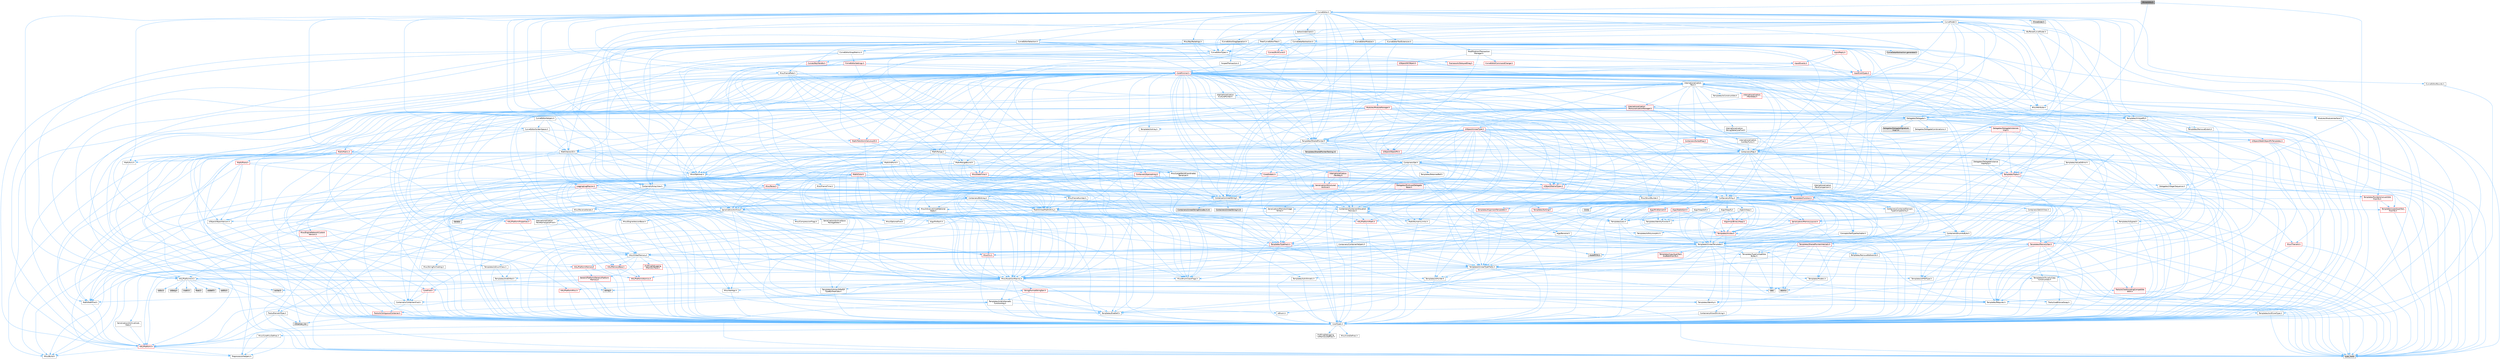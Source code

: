 digraph "MirrorUtils.h"
{
 // INTERACTIVE_SVG=YES
 // LATEX_PDF_SIZE
  bgcolor="transparent";
  edge [fontname=Helvetica,fontsize=10,labelfontname=Helvetica,labelfontsize=10];
  node [fontname=Helvetica,fontsize=10,shape=box,height=0.2,width=0.4];
  Node1 [id="Node000001",label="MirrorUtils.h",height=0.2,width=0.4,color="gray40", fillcolor="grey60", style="filled", fontcolor="black",tooltip=" "];
  Node1 -> Node2 [id="edge1_Node000001_Node000002",color="steelblue1",style="solid",tooltip=" "];
  Node2 [id="Node000002",label="CurveEditor.h",height=0.2,width=0.4,color="grey40", fillcolor="white", style="filled",URL="$d1/d27/CurveEditor_8h.html",tooltip=" "];
  Node2 -> Node3 [id="edge2_Node000002_Node000003",color="steelblue1",style="solid",tooltip=" "];
  Node3 [id="Node000003",label="Containers/Array.h",height=0.2,width=0.4,color="grey40", fillcolor="white", style="filled",URL="$df/dd0/Array_8h.html",tooltip=" "];
  Node3 -> Node4 [id="edge3_Node000003_Node000004",color="steelblue1",style="solid",tooltip=" "];
  Node4 [id="Node000004",label="CoreTypes.h",height=0.2,width=0.4,color="grey40", fillcolor="white", style="filled",URL="$dc/dec/CoreTypes_8h.html",tooltip=" "];
  Node4 -> Node5 [id="edge4_Node000004_Node000005",color="steelblue1",style="solid",tooltip=" "];
  Node5 [id="Node000005",label="HAL/Platform.h",height=0.2,width=0.4,color="red", fillcolor="#FFF0F0", style="filled",URL="$d9/dd0/Platform_8h.html",tooltip=" "];
  Node5 -> Node6 [id="edge5_Node000005_Node000006",color="steelblue1",style="solid",tooltip=" "];
  Node6 [id="Node000006",label="Misc/Build.h",height=0.2,width=0.4,color="grey40", fillcolor="white", style="filled",URL="$d3/dbb/Build_8h.html",tooltip=" "];
  Node5 -> Node8 [id="edge6_Node000005_Node000008",color="steelblue1",style="solid",tooltip=" "];
  Node8 [id="Node000008",label="type_traits",height=0.2,width=0.4,color="grey60", fillcolor="#E0E0E0", style="filled",tooltip=" "];
  Node5 -> Node9 [id="edge7_Node000005_Node000009",color="steelblue1",style="solid",tooltip=" "];
  Node9 [id="Node000009",label="PreprocessorHelpers.h",height=0.2,width=0.4,color="grey40", fillcolor="white", style="filled",URL="$db/ddb/PreprocessorHelpers_8h.html",tooltip=" "];
  Node4 -> Node15 [id="edge8_Node000004_Node000015",color="steelblue1",style="solid",tooltip=" "];
  Node15 [id="Node000015",label="ProfilingDebugging\l/UMemoryDefines.h",height=0.2,width=0.4,color="grey40", fillcolor="white", style="filled",URL="$d2/da2/UMemoryDefines_8h.html",tooltip=" "];
  Node4 -> Node16 [id="edge9_Node000004_Node000016",color="steelblue1",style="solid",tooltip=" "];
  Node16 [id="Node000016",label="Misc/CoreMiscDefines.h",height=0.2,width=0.4,color="grey40", fillcolor="white", style="filled",URL="$da/d38/CoreMiscDefines_8h.html",tooltip=" "];
  Node16 -> Node5 [id="edge10_Node000016_Node000005",color="steelblue1",style="solid",tooltip=" "];
  Node16 -> Node9 [id="edge11_Node000016_Node000009",color="steelblue1",style="solid",tooltip=" "];
  Node4 -> Node17 [id="edge12_Node000004_Node000017",color="steelblue1",style="solid",tooltip=" "];
  Node17 [id="Node000017",label="Misc/CoreDefines.h",height=0.2,width=0.4,color="grey40", fillcolor="white", style="filled",URL="$d3/dd2/CoreDefines_8h.html",tooltip=" "];
  Node3 -> Node18 [id="edge13_Node000003_Node000018",color="steelblue1",style="solid",tooltip=" "];
  Node18 [id="Node000018",label="Misc/AssertionMacros.h",height=0.2,width=0.4,color="grey40", fillcolor="white", style="filled",URL="$d0/dfa/AssertionMacros_8h.html",tooltip=" "];
  Node18 -> Node4 [id="edge14_Node000018_Node000004",color="steelblue1",style="solid",tooltip=" "];
  Node18 -> Node5 [id="edge15_Node000018_Node000005",color="steelblue1",style="solid",tooltip=" "];
  Node18 -> Node19 [id="edge16_Node000018_Node000019",color="steelblue1",style="solid",tooltip=" "];
  Node19 [id="Node000019",label="HAL/PlatformMisc.h",height=0.2,width=0.4,color="red", fillcolor="#FFF0F0", style="filled",URL="$d0/df5/PlatformMisc_8h.html",tooltip=" "];
  Node19 -> Node4 [id="edge17_Node000019_Node000004",color="steelblue1",style="solid",tooltip=" "];
  Node18 -> Node9 [id="edge18_Node000018_Node000009",color="steelblue1",style="solid",tooltip=" "];
  Node18 -> Node55 [id="edge19_Node000018_Node000055",color="steelblue1",style="solid",tooltip=" "];
  Node55 [id="Node000055",label="Templates/EnableIf.h",height=0.2,width=0.4,color="grey40", fillcolor="white", style="filled",URL="$d7/d60/EnableIf_8h.html",tooltip=" "];
  Node55 -> Node4 [id="edge20_Node000055_Node000004",color="steelblue1",style="solid",tooltip=" "];
  Node18 -> Node56 [id="edge21_Node000018_Node000056",color="steelblue1",style="solid",tooltip=" "];
  Node56 [id="Node000056",label="Templates/IsArrayOrRefOf\lTypeByPredicate.h",height=0.2,width=0.4,color="grey40", fillcolor="white", style="filled",URL="$d6/da1/IsArrayOrRefOfTypeByPredicate_8h.html",tooltip=" "];
  Node56 -> Node4 [id="edge22_Node000056_Node000004",color="steelblue1",style="solid",tooltip=" "];
  Node18 -> Node57 [id="edge23_Node000018_Node000057",color="steelblue1",style="solid",tooltip=" "];
  Node57 [id="Node000057",label="Templates/IsValidVariadic\lFunctionArg.h",height=0.2,width=0.4,color="grey40", fillcolor="white", style="filled",URL="$d0/dc8/IsValidVariadicFunctionArg_8h.html",tooltip=" "];
  Node57 -> Node4 [id="edge24_Node000057_Node000004",color="steelblue1",style="solid",tooltip=" "];
  Node57 -> Node58 [id="edge25_Node000057_Node000058",color="steelblue1",style="solid",tooltip=" "];
  Node58 [id="Node000058",label="IsEnum.h",height=0.2,width=0.4,color="grey40", fillcolor="white", style="filled",URL="$d4/de5/IsEnum_8h.html",tooltip=" "];
  Node57 -> Node8 [id="edge26_Node000057_Node000008",color="steelblue1",style="solid",tooltip=" "];
  Node18 -> Node59 [id="edge27_Node000018_Node000059",color="steelblue1",style="solid",tooltip=" "];
  Node59 [id="Node000059",label="Traits/IsCharEncodingCompatible\lWith.h",height=0.2,width=0.4,color="red", fillcolor="#FFF0F0", style="filled",URL="$df/dd1/IsCharEncodingCompatibleWith_8h.html",tooltip=" "];
  Node59 -> Node8 [id="edge28_Node000059_Node000008",color="steelblue1",style="solid",tooltip=" "];
  Node18 -> Node61 [id="edge29_Node000018_Node000061",color="steelblue1",style="solid",tooltip=" "];
  Node61 [id="Node000061",label="Misc/VarArgs.h",height=0.2,width=0.4,color="grey40", fillcolor="white", style="filled",URL="$d5/d6f/VarArgs_8h.html",tooltip=" "];
  Node61 -> Node4 [id="edge30_Node000061_Node000004",color="steelblue1",style="solid",tooltip=" "];
  Node18 -> Node62 [id="edge31_Node000018_Node000062",color="steelblue1",style="solid",tooltip=" "];
  Node62 [id="Node000062",label="String/FormatStringSan.h",height=0.2,width=0.4,color="red", fillcolor="#FFF0F0", style="filled",URL="$d3/d8b/FormatStringSan_8h.html",tooltip=" "];
  Node62 -> Node8 [id="edge32_Node000062_Node000008",color="steelblue1",style="solid",tooltip=" "];
  Node62 -> Node4 [id="edge33_Node000062_Node000004",color="steelblue1",style="solid",tooltip=" "];
  Node62 -> Node63 [id="edge34_Node000062_Node000063",color="steelblue1",style="solid",tooltip=" "];
  Node63 [id="Node000063",label="Templates/Requires.h",height=0.2,width=0.4,color="grey40", fillcolor="white", style="filled",URL="$dc/d96/Requires_8h.html",tooltip=" "];
  Node63 -> Node55 [id="edge35_Node000063_Node000055",color="steelblue1",style="solid",tooltip=" "];
  Node63 -> Node8 [id="edge36_Node000063_Node000008",color="steelblue1",style="solid",tooltip=" "];
  Node62 -> Node64 [id="edge37_Node000062_Node000064",color="steelblue1",style="solid",tooltip=" "];
  Node64 [id="Node000064",label="Templates/Identity.h",height=0.2,width=0.4,color="grey40", fillcolor="white", style="filled",URL="$d0/dd5/Identity_8h.html",tooltip=" "];
  Node62 -> Node57 [id="edge38_Node000062_Node000057",color="steelblue1",style="solid",tooltip=" "];
  Node62 -> Node27 [id="edge39_Node000062_Node000027",color="steelblue1",style="solid",tooltip=" "];
  Node27 [id="Node000027",label="Containers/ContainersFwd.h",height=0.2,width=0.4,color="grey40", fillcolor="white", style="filled",URL="$d4/d0a/ContainersFwd_8h.html",tooltip=" "];
  Node27 -> Node5 [id="edge40_Node000027_Node000005",color="steelblue1",style="solid",tooltip=" "];
  Node27 -> Node4 [id="edge41_Node000027_Node000004",color="steelblue1",style="solid",tooltip=" "];
  Node27 -> Node24 [id="edge42_Node000027_Node000024",color="steelblue1",style="solid",tooltip=" "];
  Node24 [id="Node000024",label="Traits/IsContiguousContainer.h",height=0.2,width=0.4,color="red", fillcolor="#FFF0F0", style="filled",URL="$d5/d3c/IsContiguousContainer_8h.html",tooltip=" "];
  Node24 -> Node4 [id="edge43_Node000024_Node000004",color="steelblue1",style="solid",tooltip=" "];
  Node24 -> Node23 [id="edge44_Node000024_Node000023",color="steelblue1",style="solid",tooltip=" "];
  Node23 [id="Node000023",label="initializer_list",height=0.2,width=0.4,color="grey60", fillcolor="#E0E0E0", style="filled",tooltip=" "];
  Node18 -> Node68 [id="edge45_Node000018_Node000068",color="steelblue1",style="solid",tooltip=" "];
  Node68 [id="Node000068",label="atomic",height=0.2,width=0.4,color="grey60", fillcolor="#E0E0E0", style="filled",tooltip=" "];
  Node3 -> Node69 [id="edge46_Node000003_Node000069",color="steelblue1",style="solid",tooltip=" "];
  Node69 [id="Node000069",label="Misc/IntrusiveUnsetOptional\lState.h",height=0.2,width=0.4,color="grey40", fillcolor="white", style="filled",URL="$d2/d0a/IntrusiveUnsetOptionalState_8h.html",tooltip=" "];
  Node69 -> Node70 [id="edge47_Node000069_Node000070",color="steelblue1",style="solid",tooltip=" "];
  Node70 [id="Node000070",label="Misc/OptionalFwd.h",height=0.2,width=0.4,color="grey40", fillcolor="white", style="filled",URL="$dc/d50/OptionalFwd_8h.html",tooltip=" "];
  Node3 -> Node71 [id="edge48_Node000003_Node000071",color="steelblue1",style="solid",tooltip=" "];
  Node71 [id="Node000071",label="Misc/ReverseIterate.h",height=0.2,width=0.4,color="grey40", fillcolor="white", style="filled",URL="$db/de3/ReverseIterate_8h.html",tooltip=" "];
  Node71 -> Node5 [id="edge49_Node000071_Node000005",color="steelblue1",style="solid",tooltip=" "];
  Node71 -> Node72 [id="edge50_Node000071_Node000072",color="steelblue1",style="solid",tooltip=" "];
  Node72 [id="Node000072",label="iterator",height=0.2,width=0.4,color="grey60", fillcolor="#E0E0E0", style="filled",tooltip=" "];
  Node3 -> Node73 [id="edge51_Node000003_Node000073",color="steelblue1",style="solid",tooltip=" "];
  Node73 [id="Node000073",label="HAL/UnrealMemory.h",height=0.2,width=0.4,color="grey40", fillcolor="white", style="filled",URL="$d9/d96/UnrealMemory_8h.html",tooltip=" "];
  Node73 -> Node4 [id="edge52_Node000073_Node000004",color="steelblue1",style="solid",tooltip=" "];
  Node73 -> Node74 [id="edge53_Node000073_Node000074",color="steelblue1",style="solid",tooltip=" "];
  Node74 [id="Node000074",label="GenericPlatform/GenericPlatform\lMemory.h",height=0.2,width=0.4,color="red", fillcolor="#FFF0F0", style="filled",URL="$dd/d22/GenericPlatformMemory_8h.html",tooltip=" "];
  Node74 -> Node26 [id="edge54_Node000074_Node000026",color="steelblue1",style="solid",tooltip=" "];
  Node26 [id="Node000026",label="CoreFwd.h",height=0.2,width=0.4,color="red", fillcolor="#FFF0F0", style="filled",URL="$d1/d1e/CoreFwd_8h.html",tooltip=" "];
  Node26 -> Node4 [id="edge55_Node000026_Node000004",color="steelblue1",style="solid",tooltip=" "];
  Node26 -> Node27 [id="edge56_Node000026_Node000027",color="steelblue1",style="solid",tooltip=" "];
  Node26 -> Node28 [id="edge57_Node000026_Node000028",color="steelblue1",style="solid",tooltip=" "];
  Node28 [id="Node000028",label="Math/MathFwd.h",height=0.2,width=0.4,color="grey40", fillcolor="white", style="filled",URL="$d2/d10/MathFwd_8h.html",tooltip=" "];
  Node28 -> Node5 [id="edge58_Node000028_Node000005",color="steelblue1",style="solid",tooltip=" "];
  Node74 -> Node4 [id="edge59_Node000074_Node000004",color="steelblue1",style="solid",tooltip=" "];
  Node74 -> Node40 [id="edge60_Node000074_Node000040",color="steelblue1",style="solid",tooltip=" "];
  Node40 [id="Node000040",label="string.h",height=0.2,width=0.4,color="grey60", fillcolor="#E0E0E0", style="filled",tooltip=" "];
  Node74 -> Node33 [id="edge61_Node000074_Node000033",color="steelblue1",style="solid",tooltip=" "];
  Node33 [id="Node000033",label="wchar.h",height=0.2,width=0.4,color="grey60", fillcolor="#E0E0E0", style="filled",tooltip=" "];
  Node73 -> Node77 [id="edge62_Node000073_Node000077",color="steelblue1",style="solid",tooltip=" "];
  Node77 [id="Node000077",label="HAL/MemoryBase.h",height=0.2,width=0.4,color="red", fillcolor="#FFF0F0", style="filled",URL="$d6/d9f/MemoryBase_8h.html",tooltip=" "];
  Node77 -> Node4 [id="edge63_Node000077_Node000004",color="steelblue1",style="solid",tooltip=" "];
  Node77 -> Node48 [id="edge64_Node000077_Node000048",color="steelblue1",style="solid",tooltip=" "];
  Node48 [id="Node000048",label="HAL/PlatformAtomics.h",height=0.2,width=0.4,color="red", fillcolor="#FFF0F0", style="filled",URL="$d3/d36/PlatformAtomics_8h.html",tooltip=" "];
  Node48 -> Node4 [id="edge65_Node000048_Node000004",color="steelblue1",style="solid",tooltip=" "];
  Node77 -> Node31 [id="edge66_Node000077_Node000031",color="steelblue1",style="solid",tooltip=" "];
  Node31 [id="Node000031",label="HAL/PlatformCrt.h",height=0.2,width=0.4,color="grey40", fillcolor="white", style="filled",URL="$d8/d75/PlatformCrt_8h.html",tooltip=" "];
  Node31 -> Node32 [id="edge67_Node000031_Node000032",color="steelblue1",style="solid",tooltip=" "];
  Node32 [id="Node000032",label="new",height=0.2,width=0.4,color="grey60", fillcolor="#E0E0E0", style="filled",tooltip=" "];
  Node31 -> Node33 [id="edge68_Node000031_Node000033",color="steelblue1",style="solid",tooltip=" "];
  Node31 -> Node34 [id="edge69_Node000031_Node000034",color="steelblue1",style="solid",tooltip=" "];
  Node34 [id="Node000034",label="stddef.h",height=0.2,width=0.4,color="grey60", fillcolor="#E0E0E0", style="filled",tooltip=" "];
  Node31 -> Node35 [id="edge70_Node000031_Node000035",color="steelblue1",style="solid",tooltip=" "];
  Node35 [id="Node000035",label="stdlib.h",height=0.2,width=0.4,color="grey60", fillcolor="#E0E0E0", style="filled",tooltip=" "];
  Node31 -> Node36 [id="edge71_Node000031_Node000036",color="steelblue1",style="solid",tooltip=" "];
  Node36 [id="Node000036",label="stdio.h",height=0.2,width=0.4,color="grey60", fillcolor="#E0E0E0", style="filled",tooltip=" "];
  Node31 -> Node37 [id="edge72_Node000031_Node000037",color="steelblue1",style="solid",tooltip=" "];
  Node37 [id="Node000037",label="stdarg.h",height=0.2,width=0.4,color="grey60", fillcolor="#E0E0E0", style="filled",tooltip=" "];
  Node31 -> Node38 [id="edge73_Node000031_Node000038",color="steelblue1",style="solid",tooltip=" "];
  Node38 [id="Node000038",label="math.h",height=0.2,width=0.4,color="grey60", fillcolor="#E0E0E0", style="filled",tooltip=" "];
  Node31 -> Node39 [id="edge74_Node000031_Node000039",color="steelblue1",style="solid",tooltip=" "];
  Node39 [id="Node000039",label="float.h",height=0.2,width=0.4,color="grey60", fillcolor="#E0E0E0", style="filled",tooltip=" "];
  Node31 -> Node40 [id="edge75_Node000031_Node000040",color="steelblue1",style="solid",tooltip=" "];
  Node73 -> Node90 [id="edge76_Node000073_Node000090",color="steelblue1",style="solid",tooltip=" "];
  Node90 [id="Node000090",label="HAL/PlatformMemory.h",height=0.2,width=0.4,color="red", fillcolor="#FFF0F0", style="filled",URL="$de/d68/PlatformMemory_8h.html",tooltip=" "];
  Node90 -> Node4 [id="edge77_Node000090_Node000004",color="steelblue1",style="solid",tooltip=" "];
  Node90 -> Node74 [id="edge78_Node000090_Node000074",color="steelblue1",style="solid",tooltip=" "];
  Node73 -> Node92 [id="edge79_Node000073_Node000092",color="steelblue1",style="solid",tooltip=" "];
  Node92 [id="Node000092",label="ProfilingDebugging\l/MemoryTrace.h",height=0.2,width=0.4,color="red", fillcolor="#FFF0F0", style="filled",URL="$da/dd7/MemoryTrace_8h.html",tooltip=" "];
  Node92 -> Node5 [id="edge80_Node000092_Node000005",color="steelblue1",style="solid",tooltip=" "];
  Node92 -> Node43 [id="edge81_Node000092_Node000043",color="steelblue1",style="solid",tooltip=" "];
  Node43 [id="Node000043",label="Misc/EnumClassFlags.h",height=0.2,width=0.4,color="grey40", fillcolor="white", style="filled",URL="$d8/de7/EnumClassFlags_8h.html",tooltip=" "];
  Node73 -> Node93 [id="edge82_Node000073_Node000093",color="steelblue1",style="solid",tooltip=" "];
  Node93 [id="Node000093",label="Templates/IsPointer.h",height=0.2,width=0.4,color="grey40", fillcolor="white", style="filled",URL="$d7/d05/IsPointer_8h.html",tooltip=" "];
  Node93 -> Node4 [id="edge83_Node000093_Node000004",color="steelblue1",style="solid",tooltip=" "];
  Node3 -> Node94 [id="edge84_Node000003_Node000094",color="steelblue1",style="solid",tooltip=" "];
  Node94 [id="Node000094",label="Templates/UnrealTypeTraits.h",height=0.2,width=0.4,color="grey40", fillcolor="white", style="filled",URL="$d2/d2d/UnrealTypeTraits_8h.html",tooltip=" "];
  Node94 -> Node4 [id="edge85_Node000094_Node000004",color="steelblue1",style="solid",tooltip=" "];
  Node94 -> Node93 [id="edge86_Node000094_Node000093",color="steelblue1",style="solid",tooltip=" "];
  Node94 -> Node18 [id="edge87_Node000094_Node000018",color="steelblue1",style="solid",tooltip=" "];
  Node94 -> Node86 [id="edge88_Node000094_Node000086",color="steelblue1",style="solid",tooltip=" "];
  Node86 [id="Node000086",label="Templates/AndOrNot.h",height=0.2,width=0.4,color="grey40", fillcolor="white", style="filled",URL="$db/d0a/AndOrNot_8h.html",tooltip=" "];
  Node86 -> Node4 [id="edge89_Node000086_Node000004",color="steelblue1",style="solid",tooltip=" "];
  Node94 -> Node55 [id="edge90_Node000094_Node000055",color="steelblue1",style="solid",tooltip=" "];
  Node94 -> Node95 [id="edge91_Node000094_Node000095",color="steelblue1",style="solid",tooltip=" "];
  Node95 [id="Node000095",label="Templates/IsArithmetic.h",height=0.2,width=0.4,color="grey40", fillcolor="white", style="filled",URL="$d2/d5d/IsArithmetic_8h.html",tooltip=" "];
  Node95 -> Node4 [id="edge92_Node000095_Node000004",color="steelblue1",style="solid",tooltip=" "];
  Node94 -> Node58 [id="edge93_Node000094_Node000058",color="steelblue1",style="solid",tooltip=" "];
  Node94 -> Node96 [id="edge94_Node000094_Node000096",color="steelblue1",style="solid",tooltip=" "];
  Node96 [id="Node000096",label="Templates/Models.h",height=0.2,width=0.4,color="grey40", fillcolor="white", style="filled",URL="$d3/d0c/Models_8h.html",tooltip=" "];
  Node96 -> Node64 [id="edge95_Node000096_Node000064",color="steelblue1",style="solid",tooltip=" "];
  Node94 -> Node97 [id="edge96_Node000094_Node000097",color="steelblue1",style="solid",tooltip=" "];
  Node97 [id="Node000097",label="Templates/IsPODType.h",height=0.2,width=0.4,color="grey40", fillcolor="white", style="filled",URL="$d7/db1/IsPODType_8h.html",tooltip=" "];
  Node97 -> Node4 [id="edge97_Node000097_Node000004",color="steelblue1",style="solid",tooltip=" "];
  Node94 -> Node98 [id="edge98_Node000094_Node000098",color="steelblue1",style="solid",tooltip=" "];
  Node98 [id="Node000098",label="Templates/IsUECoreType.h",height=0.2,width=0.4,color="grey40", fillcolor="white", style="filled",URL="$d1/db8/IsUECoreType_8h.html",tooltip=" "];
  Node98 -> Node4 [id="edge99_Node000098_Node000004",color="steelblue1",style="solid",tooltip=" "];
  Node98 -> Node8 [id="edge100_Node000098_Node000008",color="steelblue1",style="solid",tooltip=" "];
  Node94 -> Node87 [id="edge101_Node000094_Node000087",color="steelblue1",style="solid",tooltip=" "];
  Node87 [id="Node000087",label="Templates/IsTriviallyCopy\lConstructible.h",height=0.2,width=0.4,color="grey40", fillcolor="white", style="filled",URL="$d3/d78/IsTriviallyCopyConstructible_8h.html",tooltip=" "];
  Node87 -> Node4 [id="edge102_Node000087_Node000004",color="steelblue1",style="solid",tooltip=" "];
  Node87 -> Node8 [id="edge103_Node000087_Node000008",color="steelblue1",style="solid",tooltip=" "];
  Node3 -> Node99 [id="edge104_Node000003_Node000099",color="steelblue1",style="solid",tooltip=" "];
  Node99 [id="Node000099",label="Templates/UnrealTemplate.h",height=0.2,width=0.4,color="grey40", fillcolor="white", style="filled",URL="$d4/d24/UnrealTemplate_8h.html",tooltip=" "];
  Node99 -> Node4 [id="edge105_Node000099_Node000004",color="steelblue1",style="solid",tooltip=" "];
  Node99 -> Node93 [id="edge106_Node000099_Node000093",color="steelblue1",style="solid",tooltip=" "];
  Node99 -> Node73 [id="edge107_Node000099_Node000073",color="steelblue1",style="solid",tooltip=" "];
  Node99 -> Node100 [id="edge108_Node000099_Node000100",color="steelblue1",style="solid",tooltip=" "];
  Node100 [id="Node000100",label="Templates/CopyQualifiers\lAndRefsFromTo.h",height=0.2,width=0.4,color="red", fillcolor="#FFF0F0", style="filled",URL="$d3/db3/CopyQualifiersAndRefsFromTo_8h.html",tooltip=" "];
  Node99 -> Node94 [id="edge109_Node000099_Node000094",color="steelblue1",style="solid",tooltip=" "];
  Node99 -> Node102 [id="edge110_Node000099_Node000102",color="steelblue1",style="solid",tooltip=" "];
  Node102 [id="Node000102",label="Templates/RemoveReference.h",height=0.2,width=0.4,color="grey40", fillcolor="white", style="filled",URL="$da/dbe/RemoveReference_8h.html",tooltip=" "];
  Node102 -> Node4 [id="edge111_Node000102_Node000004",color="steelblue1",style="solid",tooltip=" "];
  Node99 -> Node63 [id="edge112_Node000099_Node000063",color="steelblue1",style="solid",tooltip=" "];
  Node99 -> Node103 [id="edge113_Node000099_Node000103",color="steelblue1",style="solid",tooltip=" "];
  Node103 [id="Node000103",label="Templates/TypeCompatible\lBytes.h",height=0.2,width=0.4,color="grey40", fillcolor="white", style="filled",URL="$df/d0a/TypeCompatibleBytes_8h.html",tooltip=" "];
  Node103 -> Node4 [id="edge114_Node000103_Node000004",color="steelblue1",style="solid",tooltip=" "];
  Node103 -> Node40 [id="edge115_Node000103_Node000040",color="steelblue1",style="solid",tooltip=" "];
  Node103 -> Node32 [id="edge116_Node000103_Node000032",color="steelblue1",style="solid",tooltip=" "];
  Node103 -> Node8 [id="edge117_Node000103_Node000008",color="steelblue1",style="solid",tooltip=" "];
  Node99 -> Node64 [id="edge118_Node000099_Node000064",color="steelblue1",style="solid",tooltip=" "];
  Node99 -> Node24 [id="edge119_Node000099_Node000024",color="steelblue1",style="solid",tooltip=" "];
  Node99 -> Node104 [id="edge120_Node000099_Node000104",color="steelblue1",style="solid",tooltip=" "];
  Node104 [id="Node000104",label="Traits/UseBitwiseSwap.h",height=0.2,width=0.4,color="grey40", fillcolor="white", style="filled",URL="$db/df3/UseBitwiseSwap_8h.html",tooltip=" "];
  Node104 -> Node4 [id="edge121_Node000104_Node000004",color="steelblue1",style="solid",tooltip=" "];
  Node104 -> Node8 [id="edge122_Node000104_Node000008",color="steelblue1",style="solid",tooltip=" "];
  Node99 -> Node8 [id="edge123_Node000099_Node000008",color="steelblue1",style="solid",tooltip=" "];
  Node3 -> Node105 [id="edge124_Node000003_Node000105",color="steelblue1",style="solid",tooltip=" "];
  Node105 [id="Node000105",label="Containers/AllowShrinking.h",height=0.2,width=0.4,color="grey40", fillcolor="white", style="filled",URL="$d7/d1a/AllowShrinking_8h.html",tooltip=" "];
  Node105 -> Node4 [id="edge125_Node000105_Node000004",color="steelblue1",style="solid",tooltip=" "];
  Node3 -> Node106 [id="edge126_Node000003_Node000106",color="steelblue1",style="solid",tooltip=" "];
  Node106 [id="Node000106",label="Containers/ContainerAllocation\lPolicies.h",height=0.2,width=0.4,color="grey40", fillcolor="white", style="filled",URL="$d7/dff/ContainerAllocationPolicies_8h.html",tooltip=" "];
  Node106 -> Node4 [id="edge127_Node000106_Node000004",color="steelblue1",style="solid",tooltip=" "];
  Node106 -> Node107 [id="edge128_Node000106_Node000107",color="steelblue1",style="solid",tooltip=" "];
  Node107 [id="Node000107",label="Containers/ContainerHelpers.h",height=0.2,width=0.4,color="grey40", fillcolor="white", style="filled",URL="$d7/d33/ContainerHelpers_8h.html",tooltip=" "];
  Node107 -> Node4 [id="edge129_Node000107_Node000004",color="steelblue1",style="solid",tooltip=" "];
  Node106 -> Node106 [id="edge130_Node000106_Node000106",color="steelblue1",style="solid",tooltip=" "];
  Node106 -> Node108 [id="edge131_Node000106_Node000108",color="steelblue1",style="solid",tooltip=" "];
  Node108 [id="Node000108",label="HAL/PlatformMath.h",height=0.2,width=0.4,color="red", fillcolor="#FFF0F0", style="filled",URL="$dc/d53/PlatformMath_8h.html",tooltip=" "];
  Node108 -> Node4 [id="edge132_Node000108_Node000004",color="steelblue1",style="solid",tooltip=" "];
  Node106 -> Node73 [id="edge133_Node000106_Node000073",color="steelblue1",style="solid",tooltip=" "];
  Node106 -> Node41 [id="edge134_Node000106_Node000041",color="steelblue1",style="solid",tooltip=" "];
  Node41 [id="Node000041",label="Math/NumericLimits.h",height=0.2,width=0.4,color="grey40", fillcolor="white", style="filled",URL="$df/d1b/NumericLimits_8h.html",tooltip=" "];
  Node41 -> Node4 [id="edge135_Node000041_Node000004",color="steelblue1",style="solid",tooltip=" "];
  Node106 -> Node18 [id="edge136_Node000106_Node000018",color="steelblue1",style="solid",tooltip=" "];
  Node106 -> Node116 [id="edge137_Node000106_Node000116",color="steelblue1",style="solid",tooltip=" "];
  Node116 [id="Node000116",label="Templates/IsPolymorphic.h",height=0.2,width=0.4,color="grey40", fillcolor="white", style="filled",URL="$dc/d20/IsPolymorphic_8h.html",tooltip=" "];
  Node106 -> Node117 [id="edge138_Node000106_Node000117",color="steelblue1",style="solid",tooltip=" "];
  Node117 [id="Node000117",label="Templates/MemoryOps.h",height=0.2,width=0.4,color="red", fillcolor="#FFF0F0", style="filled",URL="$db/dea/MemoryOps_8h.html",tooltip=" "];
  Node117 -> Node4 [id="edge139_Node000117_Node000004",color="steelblue1",style="solid",tooltip=" "];
  Node117 -> Node73 [id="edge140_Node000117_Node000073",color="steelblue1",style="solid",tooltip=" "];
  Node117 -> Node87 [id="edge141_Node000117_Node000087",color="steelblue1",style="solid",tooltip=" "];
  Node117 -> Node63 [id="edge142_Node000117_Node000063",color="steelblue1",style="solid",tooltip=" "];
  Node117 -> Node94 [id="edge143_Node000117_Node000094",color="steelblue1",style="solid",tooltip=" "];
  Node117 -> Node104 [id="edge144_Node000117_Node000104",color="steelblue1",style="solid",tooltip=" "];
  Node117 -> Node32 [id="edge145_Node000117_Node000032",color="steelblue1",style="solid",tooltip=" "];
  Node117 -> Node8 [id="edge146_Node000117_Node000008",color="steelblue1",style="solid",tooltip=" "];
  Node106 -> Node103 [id="edge147_Node000106_Node000103",color="steelblue1",style="solid",tooltip=" "];
  Node106 -> Node8 [id="edge148_Node000106_Node000008",color="steelblue1",style="solid",tooltip=" "];
  Node3 -> Node118 [id="edge149_Node000003_Node000118",color="steelblue1",style="solid",tooltip=" "];
  Node118 [id="Node000118",label="Containers/ContainerElement\lTypeCompatibility.h",height=0.2,width=0.4,color="grey40", fillcolor="white", style="filled",URL="$df/ddf/ContainerElementTypeCompatibility_8h.html",tooltip=" "];
  Node118 -> Node4 [id="edge150_Node000118_Node000004",color="steelblue1",style="solid",tooltip=" "];
  Node118 -> Node94 [id="edge151_Node000118_Node000094",color="steelblue1",style="solid",tooltip=" "];
  Node3 -> Node119 [id="edge152_Node000003_Node000119",color="steelblue1",style="solid",tooltip=" "];
  Node119 [id="Node000119",label="Serialization/Archive.h",height=0.2,width=0.4,color="grey40", fillcolor="white", style="filled",URL="$d7/d3b/Archive_8h.html",tooltip=" "];
  Node119 -> Node26 [id="edge153_Node000119_Node000026",color="steelblue1",style="solid",tooltip=" "];
  Node119 -> Node4 [id="edge154_Node000119_Node000004",color="steelblue1",style="solid",tooltip=" "];
  Node119 -> Node120 [id="edge155_Node000119_Node000120",color="steelblue1",style="solid",tooltip=" "];
  Node120 [id="Node000120",label="HAL/PlatformProperties.h",height=0.2,width=0.4,color="red", fillcolor="#FFF0F0", style="filled",URL="$d9/db0/PlatformProperties_8h.html",tooltip=" "];
  Node120 -> Node4 [id="edge156_Node000120_Node000004",color="steelblue1",style="solid",tooltip=" "];
  Node119 -> Node123 [id="edge157_Node000119_Node000123",color="steelblue1",style="solid",tooltip=" "];
  Node123 [id="Node000123",label="Internationalization\l/TextNamespaceFwd.h",height=0.2,width=0.4,color="grey40", fillcolor="white", style="filled",URL="$d8/d97/TextNamespaceFwd_8h.html",tooltip=" "];
  Node123 -> Node4 [id="edge158_Node000123_Node000004",color="steelblue1",style="solid",tooltip=" "];
  Node119 -> Node28 [id="edge159_Node000119_Node000028",color="steelblue1",style="solid",tooltip=" "];
  Node119 -> Node18 [id="edge160_Node000119_Node000018",color="steelblue1",style="solid",tooltip=" "];
  Node119 -> Node6 [id="edge161_Node000119_Node000006",color="steelblue1",style="solid",tooltip=" "];
  Node119 -> Node42 [id="edge162_Node000119_Node000042",color="steelblue1",style="solid",tooltip=" "];
  Node42 [id="Node000042",label="Misc/CompressionFlags.h",height=0.2,width=0.4,color="grey40", fillcolor="white", style="filled",URL="$d9/d76/CompressionFlags_8h.html",tooltip=" "];
  Node119 -> Node124 [id="edge163_Node000119_Node000124",color="steelblue1",style="solid",tooltip=" "];
  Node124 [id="Node000124",label="Misc/EngineVersionBase.h",height=0.2,width=0.4,color="grey40", fillcolor="white", style="filled",URL="$d5/d2b/EngineVersionBase_8h.html",tooltip=" "];
  Node124 -> Node4 [id="edge164_Node000124_Node000004",color="steelblue1",style="solid",tooltip=" "];
  Node119 -> Node61 [id="edge165_Node000119_Node000061",color="steelblue1",style="solid",tooltip=" "];
  Node119 -> Node125 [id="edge166_Node000119_Node000125",color="steelblue1",style="solid",tooltip=" "];
  Node125 [id="Node000125",label="Serialization/ArchiveCook\lData.h",height=0.2,width=0.4,color="grey40", fillcolor="white", style="filled",URL="$dc/db6/ArchiveCookData_8h.html",tooltip=" "];
  Node125 -> Node5 [id="edge167_Node000125_Node000005",color="steelblue1",style="solid",tooltip=" "];
  Node119 -> Node126 [id="edge168_Node000119_Node000126",color="steelblue1",style="solid",tooltip=" "];
  Node126 [id="Node000126",label="Serialization/ArchiveSave\lPackageData.h",height=0.2,width=0.4,color="grey40", fillcolor="white", style="filled",URL="$d1/d37/ArchiveSavePackageData_8h.html",tooltip=" "];
  Node119 -> Node55 [id="edge169_Node000119_Node000055",color="steelblue1",style="solid",tooltip=" "];
  Node119 -> Node56 [id="edge170_Node000119_Node000056",color="steelblue1",style="solid",tooltip=" "];
  Node119 -> Node127 [id="edge171_Node000119_Node000127",color="steelblue1",style="solid",tooltip=" "];
  Node127 [id="Node000127",label="Templates/IsEnumClass.h",height=0.2,width=0.4,color="grey40", fillcolor="white", style="filled",URL="$d7/d15/IsEnumClass_8h.html",tooltip=" "];
  Node127 -> Node4 [id="edge172_Node000127_Node000004",color="steelblue1",style="solid",tooltip=" "];
  Node127 -> Node86 [id="edge173_Node000127_Node000086",color="steelblue1",style="solid",tooltip=" "];
  Node119 -> Node113 [id="edge174_Node000119_Node000113",color="steelblue1",style="solid",tooltip=" "];
  Node113 [id="Node000113",label="Templates/IsSigned.h",height=0.2,width=0.4,color="grey40", fillcolor="white", style="filled",URL="$d8/dd8/IsSigned_8h.html",tooltip=" "];
  Node113 -> Node4 [id="edge175_Node000113_Node000004",color="steelblue1",style="solid",tooltip=" "];
  Node119 -> Node57 [id="edge176_Node000119_Node000057",color="steelblue1",style="solid",tooltip=" "];
  Node119 -> Node99 [id="edge177_Node000119_Node000099",color="steelblue1",style="solid",tooltip=" "];
  Node119 -> Node59 [id="edge178_Node000119_Node000059",color="steelblue1",style="solid",tooltip=" "];
  Node119 -> Node128 [id="edge179_Node000119_Node000128",color="steelblue1",style="solid",tooltip=" "];
  Node128 [id="Node000128",label="UObject/ObjectVersion.h",height=0.2,width=0.4,color="grey40", fillcolor="white", style="filled",URL="$da/d63/ObjectVersion_8h.html",tooltip=" "];
  Node128 -> Node4 [id="edge180_Node000128_Node000004",color="steelblue1",style="solid",tooltip=" "];
  Node3 -> Node129 [id="edge181_Node000003_Node000129",color="steelblue1",style="solid",tooltip=" "];
  Node129 [id="Node000129",label="Serialization/MemoryImage\lWriter.h",height=0.2,width=0.4,color="grey40", fillcolor="white", style="filled",URL="$d0/d08/MemoryImageWriter_8h.html",tooltip=" "];
  Node129 -> Node4 [id="edge182_Node000129_Node000004",color="steelblue1",style="solid",tooltip=" "];
  Node129 -> Node130 [id="edge183_Node000129_Node000130",color="steelblue1",style="solid",tooltip=" "];
  Node130 [id="Node000130",label="Serialization/MemoryLayout.h",height=0.2,width=0.4,color="red", fillcolor="#FFF0F0", style="filled",URL="$d7/d66/MemoryLayout_8h.html",tooltip=" "];
  Node130 -> Node133 [id="edge184_Node000130_Node000133",color="steelblue1",style="solid",tooltip=" "];
  Node133 [id="Node000133",label="Containers/EnumAsByte.h",height=0.2,width=0.4,color="grey40", fillcolor="white", style="filled",URL="$d6/d9a/EnumAsByte_8h.html",tooltip=" "];
  Node133 -> Node4 [id="edge185_Node000133_Node000004",color="steelblue1",style="solid",tooltip=" "];
  Node133 -> Node97 [id="edge186_Node000133_Node000097",color="steelblue1",style="solid",tooltip=" "];
  Node133 -> Node134 [id="edge187_Node000133_Node000134",color="steelblue1",style="solid",tooltip=" "];
  Node134 [id="Node000134",label="Templates/TypeHash.h",height=0.2,width=0.4,color="red", fillcolor="#FFF0F0", style="filled",URL="$d1/d62/TypeHash_8h.html",tooltip=" "];
  Node134 -> Node4 [id="edge188_Node000134_Node000004",color="steelblue1",style="solid",tooltip=" "];
  Node134 -> Node63 [id="edge189_Node000134_Node000063",color="steelblue1",style="solid",tooltip=" "];
  Node134 -> Node135 [id="edge190_Node000134_Node000135",color="steelblue1",style="solid",tooltip=" "];
  Node135 [id="Node000135",label="Misc/Crc.h",height=0.2,width=0.4,color="red", fillcolor="#FFF0F0", style="filled",URL="$d4/dd2/Crc_8h.html",tooltip=" "];
  Node135 -> Node4 [id="edge191_Node000135_Node000004",color="steelblue1",style="solid",tooltip=" "];
  Node135 -> Node18 [id="edge192_Node000135_Node000018",color="steelblue1",style="solid",tooltip=" "];
  Node135 -> Node94 [id="edge193_Node000135_Node000094",color="steelblue1",style="solid",tooltip=" "];
  Node134 -> Node8 [id="edge194_Node000134_Node000008",color="steelblue1",style="solid",tooltip=" "];
  Node130 -> Node73 [id="edge195_Node000130_Node000073",color="steelblue1",style="solid",tooltip=" "];
  Node130 -> Node55 [id="edge196_Node000130_Node000055",color="steelblue1",style="solid",tooltip=" "];
  Node130 -> Node116 [id="edge197_Node000130_Node000116",color="steelblue1",style="solid",tooltip=" "];
  Node130 -> Node96 [id="edge198_Node000130_Node000096",color="steelblue1",style="solid",tooltip=" "];
  Node130 -> Node99 [id="edge199_Node000130_Node000099",color="steelblue1",style="solid",tooltip=" "];
  Node3 -> Node143 [id="edge200_Node000003_Node000143",color="steelblue1",style="solid",tooltip=" "];
  Node143 [id="Node000143",label="Algo/Heapify.h",height=0.2,width=0.4,color="grey40", fillcolor="white", style="filled",URL="$d0/d2a/Heapify_8h.html",tooltip=" "];
  Node143 -> Node144 [id="edge201_Node000143_Node000144",color="steelblue1",style="solid",tooltip=" "];
  Node144 [id="Node000144",label="Algo/Impl/BinaryHeap.h",height=0.2,width=0.4,color="red", fillcolor="#FFF0F0", style="filled",URL="$d7/da3/Algo_2Impl_2BinaryHeap_8h.html",tooltip=" "];
  Node144 -> Node145 [id="edge202_Node000144_Node000145",color="steelblue1",style="solid",tooltip=" "];
  Node145 [id="Node000145",label="Templates/Invoke.h",height=0.2,width=0.4,color="red", fillcolor="#FFF0F0", style="filled",URL="$d7/deb/Invoke_8h.html",tooltip=" "];
  Node145 -> Node4 [id="edge203_Node000145_Node000004",color="steelblue1",style="solid",tooltip=" "];
  Node145 -> Node99 [id="edge204_Node000145_Node000099",color="steelblue1",style="solid",tooltip=" "];
  Node145 -> Node8 [id="edge205_Node000145_Node000008",color="steelblue1",style="solid",tooltip=" "];
  Node144 -> Node8 [id="edge206_Node000144_Node000008",color="steelblue1",style="solid",tooltip=" "];
  Node143 -> Node149 [id="edge207_Node000143_Node000149",color="steelblue1",style="solid",tooltip=" "];
  Node149 [id="Node000149",label="Templates/IdentityFunctor.h",height=0.2,width=0.4,color="grey40", fillcolor="white", style="filled",URL="$d7/d2e/IdentityFunctor_8h.html",tooltip=" "];
  Node149 -> Node5 [id="edge208_Node000149_Node000005",color="steelblue1",style="solid",tooltip=" "];
  Node143 -> Node145 [id="edge209_Node000143_Node000145",color="steelblue1",style="solid",tooltip=" "];
  Node143 -> Node150 [id="edge210_Node000143_Node000150",color="steelblue1",style="solid",tooltip=" "];
  Node150 [id="Node000150",label="Templates/Less.h",height=0.2,width=0.4,color="grey40", fillcolor="white", style="filled",URL="$de/dc8/Less_8h.html",tooltip=" "];
  Node150 -> Node4 [id="edge211_Node000150_Node000004",color="steelblue1",style="solid",tooltip=" "];
  Node150 -> Node99 [id="edge212_Node000150_Node000099",color="steelblue1",style="solid",tooltip=" "];
  Node143 -> Node99 [id="edge213_Node000143_Node000099",color="steelblue1",style="solid",tooltip=" "];
  Node3 -> Node151 [id="edge214_Node000003_Node000151",color="steelblue1",style="solid",tooltip=" "];
  Node151 [id="Node000151",label="Algo/HeapSort.h",height=0.2,width=0.4,color="grey40", fillcolor="white", style="filled",URL="$d3/d92/HeapSort_8h.html",tooltip=" "];
  Node151 -> Node144 [id="edge215_Node000151_Node000144",color="steelblue1",style="solid",tooltip=" "];
  Node151 -> Node149 [id="edge216_Node000151_Node000149",color="steelblue1",style="solid",tooltip=" "];
  Node151 -> Node150 [id="edge217_Node000151_Node000150",color="steelblue1",style="solid",tooltip=" "];
  Node151 -> Node99 [id="edge218_Node000151_Node000099",color="steelblue1",style="solid",tooltip=" "];
  Node3 -> Node152 [id="edge219_Node000003_Node000152",color="steelblue1",style="solid",tooltip=" "];
  Node152 [id="Node000152",label="Algo/IsHeap.h",height=0.2,width=0.4,color="grey40", fillcolor="white", style="filled",URL="$de/d32/IsHeap_8h.html",tooltip=" "];
  Node152 -> Node144 [id="edge220_Node000152_Node000144",color="steelblue1",style="solid",tooltip=" "];
  Node152 -> Node149 [id="edge221_Node000152_Node000149",color="steelblue1",style="solid",tooltip=" "];
  Node152 -> Node145 [id="edge222_Node000152_Node000145",color="steelblue1",style="solid",tooltip=" "];
  Node152 -> Node150 [id="edge223_Node000152_Node000150",color="steelblue1",style="solid",tooltip=" "];
  Node152 -> Node99 [id="edge224_Node000152_Node000099",color="steelblue1",style="solid",tooltip=" "];
  Node3 -> Node144 [id="edge225_Node000003_Node000144",color="steelblue1",style="solid",tooltip=" "];
  Node3 -> Node153 [id="edge226_Node000003_Node000153",color="steelblue1",style="solid",tooltip=" "];
  Node153 [id="Node000153",label="Algo/StableSort.h",height=0.2,width=0.4,color="red", fillcolor="#FFF0F0", style="filled",URL="$d7/d3c/StableSort_8h.html",tooltip=" "];
  Node153 -> Node149 [id="edge227_Node000153_Node000149",color="steelblue1",style="solid",tooltip=" "];
  Node153 -> Node145 [id="edge228_Node000153_Node000145",color="steelblue1",style="solid",tooltip=" "];
  Node153 -> Node150 [id="edge229_Node000153_Node000150",color="steelblue1",style="solid",tooltip=" "];
  Node153 -> Node99 [id="edge230_Node000153_Node000099",color="steelblue1",style="solid",tooltip=" "];
  Node3 -> Node156 [id="edge231_Node000003_Node000156",color="steelblue1",style="solid",tooltip=" "];
  Node156 [id="Node000156",label="Concepts/GetTypeHashable.h",height=0.2,width=0.4,color="grey40", fillcolor="white", style="filled",URL="$d3/da2/GetTypeHashable_8h.html",tooltip=" "];
  Node156 -> Node4 [id="edge232_Node000156_Node000004",color="steelblue1",style="solid",tooltip=" "];
  Node156 -> Node134 [id="edge233_Node000156_Node000134",color="steelblue1",style="solid",tooltip=" "];
  Node3 -> Node149 [id="edge234_Node000003_Node000149",color="steelblue1",style="solid",tooltip=" "];
  Node3 -> Node145 [id="edge235_Node000003_Node000145",color="steelblue1",style="solid",tooltip=" "];
  Node3 -> Node150 [id="edge236_Node000003_Node000150",color="steelblue1",style="solid",tooltip=" "];
  Node3 -> Node157 [id="edge237_Node000003_Node000157",color="steelblue1",style="solid",tooltip=" "];
  Node157 [id="Node000157",label="Templates/LosesQualifiers\lFromTo.h",height=0.2,width=0.4,color="red", fillcolor="#FFF0F0", style="filled",URL="$d2/db3/LosesQualifiersFromTo_8h.html",tooltip=" "];
  Node157 -> Node8 [id="edge238_Node000157_Node000008",color="steelblue1",style="solid",tooltip=" "];
  Node3 -> Node63 [id="edge239_Node000003_Node000063",color="steelblue1",style="solid",tooltip=" "];
  Node3 -> Node158 [id="edge240_Node000003_Node000158",color="steelblue1",style="solid",tooltip=" "];
  Node158 [id="Node000158",label="Templates/Sorting.h",height=0.2,width=0.4,color="red", fillcolor="#FFF0F0", style="filled",URL="$d3/d9e/Sorting_8h.html",tooltip=" "];
  Node158 -> Node4 [id="edge241_Node000158_Node000004",color="steelblue1",style="solid",tooltip=" "];
  Node158 -> Node108 [id="edge242_Node000158_Node000108",color="steelblue1",style="solid",tooltip=" "];
  Node158 -> Node150 [id="edge243_Node000158_Node000150",color="steelblue1",style="solid",tooltip=" "];
  Node3 -> Node162 [id="edge244_Node000003_Node000162",color="steelblue1",style="solid",tooltip=" "];
  Node162 [id="Node000162",label="Templates/AlignmentTemplates.h",height=0.2,width=0.4,color="red", fillcolor="#FFF0F0", style="filled",URL="$dd/d32/AlignmentTemplates_8h.html",tooltip=" "];
  Node162 -> Node4 [id="edge245_Node000162_Node000004",color="steelblue1",style="solid",tooltip=" "];
  Node162 -> Node93 [id="edge246_Node000162_Node000093",color="steelblue1",style="solid",tooltip=" "];
  Node3 -> Node22 [id="edge247_Node000003_Node000022",color="steelblue1",style="solid",tooltip=" "];
  Node22 [id="Node000022",label="Traits/ElementType.h",height=0.2,width=0.4,color="grey40", fillcolor="white", style="filled",URL="$d5/d4f/ElementType_8h.html",tooltip=" "];
  Node22 -> Node5 [id="edge248_Node000022_Node000005",color="steelblue1",style="solid",tooltip=" "];
  Node22 -> Node23 [id="edge249_Node000022_Node000023",color="steelblue1",style="solid",tooltip=" "];
  Node22 -> Node8 [id="edge250_Node000022_Node000008",color="steelblue1",style="solid",tooltip=" "];
  Node3 -> Node114 [id="edge251_Node000003_Node000114",color="steelblue1",style="solid",tooltip=" "];
  Node114 [id="Node000114",label="limits",height=0.2,width=0.4,color="grey60", fillcolor="#E0E0E0", style="filled",tooltip=" "];
  Node3 -> Node8 [id="edge252_Node000003_Node000008",color="steelblue1",style="solid",tooltip=" "];
  Node2 -> Node163 [id="edge253_Node000002_Node000163",color="steelblue1",style="solid",tooltip=" "];
  Node163 [id="Node000163",label="Containers/ArrayView.h",height=0.2,width=0.4,color="grey40", fillcolor="white", style="filled",URL="$d7/df4/ArrayView_8h.html",tooltip=" "];
  Node163 -> Node4 [id="edge254_Node000163_Node000004",color="steelblue1",style="solid",tooltip=" "];
  Node163 -> Node27 [id="edge255_Node000163_Node000027",color="steelblue1",style="solid",tooltip=" "];
  Node163 -> Node18 [id="edge256_Node000163_Node000018",color="steelblue1",style="solid",tooltip=" "];
  Node163 -> Node71 [id="edge257_Node000163_Node000071",color="steelblue1",style="solid",tooltip=" "];
  Node163 -> Node69 [id="edge258_Node000163_Node000069",color="steelblue1",style="solid",tooltip=" "];
  Node163 -> Node145 [id="edge259_Node000163_Node000145",color="steelblue1",style="solid",tooltip=" "];
  Node163 -> Node94 [id="edge260_Node000163_Node000094",color="steelblue1",style="solid",tooltip=" "];
  Node163 -> Node22 [id="edge261_Node000163_Node000022",color="steelblue1",style="solid",tooltip=" "];
  Node163 -> Node3 [id="edge262_Node000163_Node000003",color="steelblue1",style="solid",tooltip=" "];
  Node163 -> Node161 [id="edge263_Node000163_Node000161",color="steelblue1",style="solid",tooltip=" "];
  Node161 [id="Node000161",label="Math/UnrealMathUtility.h",height=0.2,width=0.4,color="grey40", fillcolor="white", style="filled",URL="$db/db8/UnrealMathUtility_8h.html",tooltip=" "];
  Node161 -> Node4 [id="edge264_Node000161_Node000004",color="steelblue1",style="solid",tooltip=" "];
  Node161 -> Node18 [id="edge265_Node000161_Node000018",color="steelblue1",style="solid",tooltip=" "];
  Node161 -> Node108 [id="edge266_Node000161_Node000108",color="steelblue1",style="solid",tooltip=" "];
  Node161 -> Node28 [id="edge267_Node000161_Node000028",color="steelblue1",style="solid",tooltip=" "];
  Node161 -> Node64 [id="edge268_Node000161_Node000064",color="steelblue1",style="solid",tooltip=" "];
  Node161 -> Node63 [id="edge269_Node000161_Node000063",color="steelblue1",style="solid",tooltip=" "];
  Node163 -> Node8 [id="edge270_Node000163_Node000008",color="steelblue1",style="solid",tooltip=" "];
  Node2 -> Node164 [id="edge271_Node000002_Node000164",color="steelblue1",style="solid",tooltip=" "];
  Node164 [id="Node000164",label="Containers/Map.h",height=0.2,width=0.4,color="grey40", fillcolor="white", style="filled",URL="$df/d79/Map_8h.html",tooltip=" "];
  Node164 -> Node4 [id="edge272_Node000164_Node000004",color="steelblue1",style="solid",tooltip=" "];
  Node164 -> Node165 [id="edge273_Node000164_Node000165",color="steelblue1",style="solid",tooltip=" "];
  Node165 [id="Node000165",label="Algo/Reverse.h",height=0.2,width=0.4,color="grey40", fillcolor="white", style="filled",URL="$d5/d93/Reverse_8h.html",tooltip=" "];
  Node165 -> Node4 [id="edge274_Node000165_Node000004",color="steelblue1",style="solid",tooltip=" "];
  Node165 -> Node99 [id="edge275_Node000165_Node000099",color="steelblue1",style="solid",tooltip=" "];
  Node164 -> Node118 [id="edge276_Node000164_Node000118",color="steelblue1",style="solid",tooltip=" "];
  Node164 -> Node166 [id="edge277_Node000164_Node000166",color="steelblue1",style="solid",tooltip=" "];
  Node166 [id="Node000166",label="Containers/Set.h",height=0.2,width=0.4,color="grey40", fillcolor="white", style="filled",URL="$d4/d45/Set_8h.html",tooltip=" "];
  Node166 -> Node106 [id="edge278_Node000166_Node000106",color="steelblue1",style="solid",tooltip=" "];
  Node166 -> Node118 [id="edge279_Node000166_Node000118",color="steelblue1",style="solid",tooltip=" "];
  Node166 -> Node167 [id="edge280_Node000166_Node000167",color="steelblue1",style="solid",tooltip=" "];
  Node167 [id="Node000167",label="Containers/SetUtilities.h",height=0.2,width=0.4,color="grey40", fillcolor="white", style="filled",URL="$dc/de5/SetUtilities_8h.html",tooltip=" "];
  Node167 -> Node4 [id="edge281_Node000167_Node000004",color="steelblue1",style="solid",tooltip=" "];
  Node167 -> Node130 [id="edge282_Node000167_Node000130",color="steelblue1",style="solid",tooltip=" "];
  Node167 -> Node117 [id="edge283_Node000167_Node000117",color="steelblue1",style="solid",tooltip=" "];
  Node167 -> Node94 [id="edge284_Node000167_Node000094",color="steelblue1",style="solid",tooltip=" "];
  Node166 -> Node168 [id="edge285_Node000166_Node000168",color="steelblue1",style="solid",tooltip=" "];
  Node168 [id="Node000168",label="Containers/SparseArray.h",height=0.2,width=0.4,color="red", fillcolor="#FFF0F0", style="filled",URL="$d5/dbf/SparseArray_8h.html",tooltip=" "];
  Node168 -> Node4 [id="edge286_Node000168_Node000004",color="steelblue1",style="solid",tooltip=" "];
  Node168 -> Node18 [id="edge287_Node000168_Node000018",color="steelblue1",style="solid",tooltip=" "];
  Node168 -> Node73 [id="edge288_Node000168_Node000073",color="steelblue1",style="solid",tooltip=" "];
  Node168 -> Node94 [id="edge289_Node000168_Node000094",color="steelblue1",style="solid",tooltip=" "];
  Node168 -> Node99 [id="edge290_Node000168_Node000099",color="steelblue1",style="solid",tooltip=" "];
  Node168 -> Node106 [id="edge291_Node000168_Node000106",color="steelblue1",style="solid",tooltip=" "];
  Node168 -> Node150 [id="edge292_Node000168_Node000150",color="steelblue1",style="solid",tooltip=" "];
  Node168 -> Node3 [id="edge293_Node000168_Node000003",color="steelblue1",style="solid",tooltip=" "];
  Node168 -> Node161 [id="edge294_Node000168_Node000161",color="steelblue1",style="solid",tooltip=" "];
  Node168 -> Node170 [id="edge295_Node000168_Node000170",color="steelblue1",style="solid",tooltip=" "];
  Node170 [id="Node000170",label="Containers/BitArray.h",height=0.2,width=0.4,color="grey40", fillcolor="white", style="filled",URL="$d1/de4/BitArray_8h.html",tooltip=" "];
  Node170 -> Node106 [id="edge296_Node000170_Node000106",color="steelblue1",style="solid",tooltip=" "];
  Node170 -> Node4 [id="edge297_Node000170_Node000004",color="steelblue1",style="solid",tooltip=" "];
  Node170 -> Node48 [id="edge298_Node000170_Node000048",color="steelblue1",style="solid",tooltip=" "];
  Node170 -> Node73 [id="edge299_Node000170_Node000073",color="steelblue1",style="solid",tooltip=" "];
  Node170 -> Node161 [id="edge300_Node000170_Node000161",color="steelblue1",style="solid",tooltip=" "];
  Node170 -> Node18 [id="edge301_Node000170_Node000018",color="steelblue1",style="solid",tooltip=" "];
  Node170 -> Node43 [id="edge302_Node000170_Node000043",color="steelblue1",style="solid",tooltip=" "];
  Node170 -> Node119 [id="edge303_Node000170_Node000119",color="steelblue1",style="solid",tooltip=" "];
  Node170 -> Node129 [id="edge304_Node000170_Node000129",color="steelblue1",style="solid",tooltip=" "];
  Node170 -> Node130 [id="edge305_Node000170_Node000130",color="steelblue1",style="solid",tooltip=" "];
  Node170 -> Node55 [id="edge306_Node000170_Node000055",color="steelblue1",style="solid",tooltip=" "];
  Node170 -> Node145 [id="edge307_Node000170_Node000145",color="steelblue1",style="solid",tooltip=" "];
  Node170 -> Node99 [id="edge308_Node000170_Node000099",color="steelblue1",style="solid",tooltip=" "];
  Node170 -> Node94 [id="edge309_Node000170_Node000094",color="steelblue1",style="solid",tooltip=" "];
  Node168 -> Node171 [id="edge310_Node000168_Node000171",color="steelblue1",style="solid",tooltip=" "];
  Node171 [id="Node000171",label="Serialization/Structured\lArchive.h",height=0.2,width=0.4,color="red", fillcolor="#FFF0F0", style="filled",URL="$d9/d1e/StructuredArchive_8h.html",tooltip=" "];
  Node171 -> Node3 [id="edge311_Node000171_Node000003",color="steelblue1",style="solid",tooltip=" "];
  Node171 -> Node106 [id="edge312_Node000171_Node000106",color="steelblue1",style="solid",tooltip=" "];
  Node171 -> Node4 [id="edge313_Node000171_Node000004",color="steelblue1",style="solid",tooltip=" "];
  Node171 -> Node6 [id="edge314_Node000171_Node000006",color="steelblue1",style="solid",tooltip=" "];
  Node171 -> Node119 [id="edge315_Node000171_Node000119",color="steelblue1",style="solid",tooltip=" "];
  Node168 -> Node129 [id="edge316_Node000168_Node000129",color="steelblue1",style="solid",tooltip=" "];
  Node168 -> Node187 [id="edge317_Node000168_Node000187",color="steelblue1",style="solid",tooltip=" "];
  Node187 [id="Node000187",label="Containers/UnrealString.h",height=0.2,width=0.4,color="grey40", fillcolor="white", style="filled",URL="$d5/dba/UnrealString_8h.html",tooltip=" "];
  Node187 -> Node188 [id="edge318_Node000187_Node000188",color="steelblue1",style="solid",tooltip=" "];
  Node188 [id="Node000188",label="Containers/UnrealStringIncludes.h.inl",height=0.2,width=0.4,color="grey60", fillcolor="#E0E0E0", style="filled",tooltip=" "];
  Node187 -> Node189 [id="edge319_Node000187_Node000189",color="steelblue1",style="solid",tooltip=" "];
  Node189 [id="Node000189",label="Containers/UnrealString.h.inl",height=0.2,width=0.4,color="grey60", fillcolor="#E0E0E0", style="filled",tooltip=" "];
  Node187 -> Node190 [id="edge320_Node000187_Node000190",color="steelblue1",style="solid",tooltip=" "];
  Node190 [id="Node000190",label="Misc/StringFormatArg.h",height=0.2,width=0.4,color="grey40", fillcolor="white", style="filled",URL="$d2/d16/StringFormatArg_8h.html",tooltip=" "];
  Node190 -> Node27 [id="edge321_Node000190_Node000027",color="steelblue1",style="solid",tooltip=" "];
  Node168 -> Node69 [id="edge322_Node000168_Node000069",color="steelblue1",style="solid",tooltip=" "];
  Node166 -> Node27 [id="edge323_Node000166_Node000027",color="steelblue1",style="solid",tooltip=" "];
  Node166 -> Node161 [id="edge324_Node000166_Node000161",color="steelblue1",style="solid",tooltip=" "];
  Node166 -> Node18 [id="edge325_Node000166_Node000018",color="steelblue1",style="solid",tooltip=" "];
  Node166 -> Node191 [id="edge326_Node000166_Node000191",color="steelblue1",style="solid",tooltip=" "];
  Node191 [id="Node000191",label="Misc/StructBuilder.h",height=0.2,width=0.4,color="grey40", fillcolor="white", style="filled",URL="$d9/db3/StructBuilder_8h.html",tooltip=" "];
  Node191 -> Node4 [id="edge327_Node000191_Node000004",color="steelblue1",style="solid",tooltip=" "];
  Node191 -> Node161 [id="edge328_Node000191_Node000161",color="steelblue1",style="solid",tooltip=" "];
  Node191 -> Node162 [id="edge329_Node000191_Node000162",color="steelblue1",style="solid",tooltip=" "];
  Node166 -> Node129 [id="edge330_Node000166_Node000129",color="steelblue1",style="solid",tooltip=" "];
  Node166 -> Node171 [id="edge331_Node000166_Node000171",color="steelblue1",style="solid",tooltip=" "];
  Node166 -> Node192 [id="edge332_Node000166_Node000192",color="steelblue1",style="solid",tooltip=" "];
  Node192 [id="Node000192",label="Templates/Function.h",height=0.2,width=0.4,color="red", fillcolor="#FFF0F0", style="filled",URL="$df/df5/Function_8h.html",tooltip=" "];
  Node192 -> Node4 [id="edge333_Node000192_Node000004",color="steelblue1",style="solid",tooltip=" "];
  Node192 -> Node18 [id="edge334_Node000192_Node000018",color="steelblue1",style="solid",tooltip=" "];
  Node192 -> Node69 [id="edge335_Node000192_Node000069",color="steelblue1",style="solid",tooltip=" "];
  Node192 -> Node73 [id="edge336_Node000192_Node000073",color="steelblue1",style="solid",tooltip=" "];
  Node192 -> Node94 [id="edge337_Node000192_Node000094",color="steelblue1",style="solid",tooltip=" "];
  Node192 -> Node145 [id="edge338_Node000192_Node000145",color="steelblue1",style="solid",tooltip=" "];
  Node192 -> Node99 [id="edge339_Node000192_Node000099",color="steelblue1",style="solid",tooltip=" "];
  Node192 -> Node63 [id="edge340_Node000192_Node000063",color="steelblue1",style="solid",tooltip=" "];
  Node192 -> Node161 [id="edge341_Node000192_Node000161",color="steelblue1",style="solid",tooltip=" "];
  Node192 -> Node32 [id="edge342_Node000192_Node000032",color="steelblue1",style="solid",tooltip=" "];
  Node192 -> Node8 [id="edge343_Node000192_Node000008",color="steelblue1",style="solid",tooltip=" "];
  Node166 -> Node194 [id="edge344_Node000166_Node000194",color="steelblue1",style="solid",tooltip=" "];
  Node194 [id="Node000194",label="Templates/RetainedRef.h",height=0.2,width=0.4,color="grey40", fillcolor="white", style="filled",URL="$d1/dac/RetainedRef_8h.html",tooltip=" "];
  Node166 -> Node158 [id="edge345_Node000166_Node000158",color="steelblue1",style="solid",tooltip=" "];
  Node166 -> Node134 [id="edge346_Node000166_Node000134",color="steelblue1",style="solid",tooltip=" "];
  Node166 -> Node99 [id="edge347_Node000166_Node000099",color="steelblue1",style="solid",tooltip=" "];
  Node166 -> Node23 [id="edge348_Node000166_Node000023",color="steelblue1",style="solid",tooltip=" "];
  Node166 -> Node8 [id="edge349_Node000166_Node000008",color="steelblue1",style="solid",tooltip=" "];
  Node164 -> Node187 [id="edge350_Node000164_Node000187",color="steelblue1",style="solid",tooltip=" "];
  Node164 -> Node18 [id="edge351_Node000164_Node000018",color="steelblue1",style="solid",tooltip=" "];
  Node164 -> Node191 [id="edge352_Node000164_Node000191",color="steelblue1",style="solid",tooltip=" "];
  Node164 -> Node192 [id="edge353_Node000164_Node000192",color="steelblue1",style="solid",tooltip=" "];
  Node164 -> Node158 [id="edge354_Node000164_Node000158",color="steelblue1",style="solid",tooltip=" "];
  Node164 -> Node195 [id="edge355_Node000164_Node000195",color="steelblue1",style="solid",tooltip=" "];
  Node195 [id="Node000195",label="Templates/Tuple.h",height=0.2,width=0.4,color="red", fillcolor="#FFF0F0", style="filled",URL="$d2/d4f/Tuple_8h.html",tooltip=" "];
  Node195 -> Node4 [id="edge356_Node000195_Node000004",color="steelblue1",style="solid",tooltip=" "];
  Node195 -> Node99 [id="edge357_Node000195_Node000099",color="steelblue1",style="solid",tooltip=" "];
  Node195 -> Node196 [id="edge358_Node000195_Node000196",color="steelblue1",style="solid",tooltip=" "];
  Node196 [id="Node000196",label="Delegates/IntegerSequence.h",height=0.2,width=0.4,color="grey40", fillcolor="white", style="filled",URL="$d2/dcc/IntegerSequence_8h.html",tooltip=" "];
  Node196 -> Node4 [id="edge359_Node000196_Node000004",color="steelblue1",style="solid",tooltip=" "];
  Node195 -> Node145 [id="edge360_Node000195_Node000145",color="steelblue1",style="solid",tooltip=" "];
  Node195 -> Node171 [id="edge361_Node000195_Node000171",color="steelblue1",style="solid",tooltip=" "];
  Node195 -> Node130 [id="edge362_Node000195_Node000130",color="steelblue1",style="solid",tooltip=" "];
  Node195 -> Node63 [id="edge363_Node000195_Node000063",color="steelblue1",style="solid",tooltip=" "];
  Node195 -> Node134 [id="edge364_Node000195_Node000134",color="steelblue1",style="solid",tooltip=" "];
  Node195 -> Node8 [id="edge365_Node000195_Node000008",color="steelblue1",style="solid",tooltip=" "];
  Node164 -> Node99 [id="edge366_Node000164_Node000099",color="steelblue1",style="solid",tooltip=" "];
  Node164 -> Node94 [id="edge367_Node000164_Node000094",color="steelblue1",style="solid",tooltip=" "];
  Node164 -> Node8 [id="edge368_Node000164_Node000008",color="steelblue1",style="solid",tooltip=" "];
  Node2 -> Node166 [id="edge369_Node000002_Node000166",color="steelblue1",style="solid",tooltip=" "];
  Node2 -> Node187 [id="edge370_Node000002_Node000187",color="steelblue1",style="solid",tooltip=" "];
  Node2 -> Node4 [id="edge371_Node000002_Node000004",color="steelblue1",style="solid",tooltip=" "];
  Node2 -> Node198 [id="edge372_Node000002_Node000198",color="steelblue1",style="solid",tooltip=" "];
  Node198 [id="Node000198",label="CurveDataAbstraction.h",height=0.2,width=0.4,color="grey40", fillcolor="white", style="filled",URL="$dd/dbe/CurveDataAbstraction_8h.html",tooltip=" "];
  Node198 -> Node4 [id="edge373_Node000198_Node000004",color="steelblue1",style="solid",tooltip=" "];
  Node198 -> Node199 [id="edge374_Node000198_Node000199",color="steelblue1",style="solid",tooltip=" "];
  Node199 [id="Node000199",label="CurveEditorTypes.h",height=0.2,width=0.4,color="grey40", fillcolor="white", style="filled",URL="$d8/d5c/CurveEditorTypes_8h.html",tooltip=" "];
  Node199 -> Node4 [id="edge375_Node000199_Node000004",color="steelblue1",style="solid",tooltip=" "];
  Node199 -> Node134 [id="edge376_Node000199_Node000134",color="steelblue1",style="solid",tooltip=" "];
  Node199 -> Node200 [id="edge377_Node000199_Node000200",color="steelblue1",style="solid",tooltip=" "];
  Node200 [id="Node000200",label="Curves/KeyHandle.h",height=0.2,width=0.4,color="red", fillcolor="#FFF0F0", style="filled",URL="$da/d21/KeyHandle_8h.html",tooltip=" "];
  Node200 -> Node201 [id="edge378_Node000200_Node000201",color="steelblue1",style="solid",tooltip=" "];
  Node201 [id="Node000201",label="CoreMinimal.h",height=0.2,width=0.4,color="red", fillcolor="#FFF0F0", style="filled",URL="$d7/d67/CoreMinimal_8h.html",tooltip=" "];
  Node201 -> Node4 [id="edge379_Node000201_Node000004",color="steelblue1",style="solid",tooltip=" "];
  Node201 -> Node26 [id="edge380_Node000201_Node000026",color="steelblue1",style="solid",tooltip=" "];
  Node201 -> Node27 [id="edge381_Node000201_Node000027",color="steelblue1",style="solid",tooltip=" "];
  Node201 -> Node61 [id="edge382_Node000201_Node000061",color="steelblue1",style="solid",tooltip=" "];
  Node201 -> Node31 [id="edge383_Node000201_Node000031",color="steelblue1",style="solid",tooltip=" "];
  Node201 -> Node19 [id="edge384_Node000201_Node000019",color="steelblue1",style="solid",tooltip=" "];
  Node201 -> Node18 [id="edge385_Node000201_Node000018",color="steelblue1",style="solid",tooltip=" "];
  Node201 -> Node93 [id="edge386_Node000201_Node000093",color="steelblue1",style="solid",tooltip=" "];
  Node201 -> Node90 [id="edge387_Node000201_Node000090",color="steelblue1",style="solid",tooltip=" "];
  Node201 -> Node48 [id="edge388_Node000201_Node000048",color="steelblue1",style="solid",tooltip=" "];
  Node201 -> Node77 [id="edge389_Node000201_Node000077",color="steelblue1",style="solid",tooltip=" "];
  Node201 -> Node73 [id="edge390_Node000201_Node000073",color="steelblue1",style="solid",tooltip=" "];
  Node201 -> Node95 [id="edge391_Node000201_Node000095",color="steelblue1",style="solid",tooltip=" "];
  Node201 -> Node86 [id="edge392_Node000201_Node000086",color="steelblue1",style="solid",tooltip=" "];
  Node201 -> Node97 [id="edge393_Node000201_Node000097",color="steelblue1",style="solid",tooltip=" "];
  Node201 -> Node98 [id="edge394_Node000201_Node000098",color="steelblue1",style="solid",tooltip=" "];
  Node201 -> Node87 [id="edge395_Node000201_Node000087",color="steelblue1",style="solid",tooltip=" "];
  Node201 -> Node94 [id="edge396_Node000201_Node000094",color="steelblue1",style="solid",tooltip=" "];
  Node201 -> Node55 [id="edge397_Node000201_Node000055",color="steelblue1",style="solid",tooltip=" "];
  Node201 -> Node102 [id="edge398_Node000201_Node000102",color="steelblue1",style="solid",tooltip=" "];
  Node201 -> Node103 [id="edge399_Node000201_Node000103",color="steelblue1",style="solid",tooltip=" "];
  Node201 -> Node24 [id="edge400_Node000201_Node000024",color="steelblue1",style="solid",tooltip=" "];
  Node201 -> Node99 [id="edge401_Node000201_Node000099",color="steelblue1",style="solid",tooltip=" "];
  Node201 -> Node41 [id="edge402_Node000201_Node000041",color="steelblue1",style="solid",tooltip=" "];
  Node201 -> Node108 [id="edge403_Node000201_Node000108",color="steelblue1",style="solid",tooltip=" "];
  Node201 -> Node117 [id="edge404_Node000201_Node000117",color="steelblue1",style="solid",tooltip=" "];
  Node201 -> Node106 [id="edge405_Node000201_Node000106",color="steelblue1",style="solid",tooltip=" "];
  Node201 -> Node127 [id="edge406_Node000201_Node000127",color="steelblue1",style="solid",tooltip=" "];
  Node201 -> Node120 [id="edge407_Node000201_Node000120",color="steelblue1",style="solid",tooltip=" "];
  Node201 -> Node124 [id="edge408_Node000201_Node000124",color="steelblue1",style="solid",tooltip=" "];
  Node201 -> Node123 [id="edge409_Node000201_Node000123",color="steelblue1",style="solid",tooltip=" "];
  Node201 -> Node119 [id="edge410_Node000201_Node000119",color="steelblue1",style="solid",tooltip=" "];
  Node201 -> Node150 [id="edge411_Node000201_Node000150",color="steelblue1",style="solid",tooltip=" "];
  Node201 -> Node158 [id="edge412_Node000201_Node000158",color="steelblue1",style="solid",tooltip=" "];
  Node201 -> Node135 [id="edge413_Node000201_Node000135",color="steelblue1",style="solid",tooltip=" "];
  Node201 -> Node161 [id="edge414_Node000201_Node000161",color="steelblue1",style="solid",tooltip=" "];
  Node201 -> Node187 [id="edge415_Node000201_Node000187",color="steelblue1",style="solid",tooltip=" "];
  Node201 -> Node3 [id="edge416_Node000201_Node000003",color="steelblue1",style="solid",tooltip=" "];
  Node201 -> Node208 [id="edge417_Node000201_Node000208",color="steelblue1",style="solid",tooltip=" "];
  Node208 [id="Node000208",label="Misc/FrameNumber.h",height=0.2,width=0.4,color="grey40", fillcolor="white", style="filled",URL="$dd/dbd/FrameNumber_8h.html",tooltip=" "];
  Node208 -> Node4 [id="edge418_Node000208_Node000004",color="steelblue1",style="solid",tooltip=" "];
  Node208 -> Node41 [id="edge419_Node000208_Node000041",color="steelblue1",style="solid",tooltip=" "];
  Node208 -> Node161 [id="edge420_Node000208_Node000161",color="steelblue1",style="solid",tooltip=" "];
  Node208 -> Node55 [id="edge421_Node000208_Node000055",color="steelblue1",style="solid",tooltip=" "];
  Node208 -> Node94 [id="edge422_Node000208_Node000094",color="steelblue1",style="solid",tooltip=" "];
  Node201 -> Node214 [id="edge423_Node000201_Node000214",color="steelblue1",style="solid",tooltip=" "];
  Node214 [id="Node000214",label="UObject/NameTypes.h",height=0.2,width=0.4,color="red", fillcolor="#FFF0F0", style="filled",URL="$d6/d35/NameTypes_8h.html",tooltip=" "];
  Node214 -> Node4 [id="edge424_Node000214_Node000004",color="steelblue1",style="solid",tooltip=" "];
  Node214 -> Node18 [id="edge425_Node000214_Node000018",color="steelblue1",style="solid",tooltip=" "];
  Node214 -> Node73 [id="edge426_Node000214_Node000073",color="steelblue1",style="solid",tooltip=" "];
  Node214 -> Node94 [id="edge427_Node000214_Node000094",color="steelblue1",style="solid",tooltip=" "];
  Node214 -> Node99 [id="edge428_Node000214_Node000099",color="steelblue1",style="solid",tooltip=" "];
  Node214 -> Node187 [id="edge429_Node000214_Node000187",color="steelblue1",style="solid",tooltip=" "];
  Node214 -> Node130 [id="edge430_Node000214_Node000130",color="steelblue1",style="solid",tooltip=" "];
  Node214 -> Node69 [id="edge431_Node000214_Node000069",color="steelblue1",style="solid",tooltip=" "];
  Node201 -> Node221 [id="edge432_Node000201_Node000221",color="steelblue1",style="solid",tooltip=" "];
  Node221 [id="Node000221",label="Misc/Parse.h",height=0.2,width=0.4,color="red", fillcolor="#FFF0F0", style="filled",URL="$dc/d71/Parse_8h.html",tooltip=" "];
  Node221 -> Node187 [id="edge433_Node000221_Node000187",color="steelblue1",style="solid",tooltip=" "];
  Node221 -> Node4 [id="edge434_Node000221_Node000004",color="steelblue1",style="solid",tooltip=" "];
  Node221 -> Node31 [id="edge435_Node000221_Node000031",color="steelblue1",style="solid",tooltip=" "];
  Node221 -> Node6 [id="edge436_Node000221_Node000006",color="steelblue1",style="solid",tooltip=" "];
  Node221 -> Node43 [id="edge437_Node000221_Node000043",color="steelblue1",style="solid",tooltip=" "];
  Node221 -> Node192 [id="edge438_Node000221_Node000192",color="steelblue1",style="solid",tooltip=" "];
  Node201 -> Node162 [id="edge439_Node000201_Node000162",color="steelblue1",style="solid",tooltip=" "];
  Node201 -> Node191 [id="edge440_Node000201_Node000191",color="steelblue1",style="solid",tooltip=" "];
  Node201 -> Node222 [id="edge441_Node000201_Node000222",color="steelblue1",style="solid",tooltip=" "];
  Node222 [id="Node000222",label="Templates/PointerIsConvertible\lFromTo.h",height=0.2,width=0.4,color="red", fillcolor="#FFF0F0", style="filled",URL="$d6/d65/PointerIsConvertibleFromTo_8h.html",tooltip=" "];
  Node222 -> Node4 [id="edge442_Node000222_Node000004",color="steelblue1",style="solid",tooltip=" "];
  Node222 -> Node157 [id="edge443_Node000222_Node000157",color="steelblue1",style="solid",tooltip=" "];
  Node222 -> Node8 [id="edge444_Node000222_Node000008",color="steelblue1",style="solid",tooltip=" "];
  Node201 -> Node145 [id="edge445_Node000201_Node000145",color="steelblue1",style="solid",tooltip=" "];
  Node201 -> Node192 [id="edge446_Node000201_Node000192",color="steelblue1",style="solid",tooltip=" "];
  Node201 -> Node134 [id="edge447_Node000201_Node000134",color="steelblue1",style="solid",tooltip=" "];
  Node201 -> Node170 [id="edge448_Node000201_Node000170",color="steelblue1",style="solid",tooltip=" "];
  Node201 -> Node168 [id="edge449_Node000201_Node000168",color="steelblue1",style="solid",tooltip=" "];
  Node201 -> Node166 [id="edge450_Node000201_Node000166",color="steelblue1",style="solid",tooltip=" "];
  Node201 -> Node165 [id="edge451_Node000201_Node000165",color="steelblue1",style="solid",tooltip=" "];
  Node201 -> Node164 [id="edge452_Node000201_Node000164",color="steelblue1",style="solid",tooltip=" "];
  Node201 -> Node223 [id="edge453_Node000201_Node000223",color="steelblue1",style="solid",tooltip=" "];
  Node223 [id="Node000223",label="Math/IntPoint.h",height=0.2,width=0.4,color="grey40", fillcolor="white", style="filled",URL="$d3/df7/IntPoint_8h.html",tooltip=" "];
  Node223 -> Node4 [id="edge454_Node000223_Node000004",color="steelblue1",style="solid",tooltip=" "];
  Node223 -> Node18 [id="edge455_Node000223_Node000018",color="steelblue1",style="solid",tooltip=" "];
  Node223 -> Node221 [id="edge456_Node000223_Node000221",color="steelblue1",style="solid",tooltip=" "];
  Node223 -> Node28 [id="edge457_Node000223_Node000028",color="steelblue1",style="solid",tooltip=" "];
  Node223 -> Node161 [id="edge458_Node000223_Node000161",color="steelblue1",style="solid",tooltip=" "];
  Node223 -> Node187 [id="edge459_Node000223_Node000187",color="steelblue1",style="solid",tooltip=" "];
  Node223 -> Node171 [id="edge460_Node000223_Node000171",color="steelblue1",style="solid",tooltip=" "];
  Node223 -> Node134 [id="edge461_Node000223_Node000134",color="steelblue1",style="solid",tooltip=" "];
  Node223 -> Node224 [id="edge462_Node000223_Node000224",color="steelblue1",style="solid",tooltip=" "];
  Node224 [id="Node000224",label="Misc/LargeWorldCoordinates\lSerializer.h",height=0.2,width=0.4,color="grey40", fillcolor="white", style="filled",URL="$d7/df9/LargeWorldCoordinatesSerializer_8h.html",tooltip=" "];
  Node224 -> Node214 [id="edge463_Node000224_Node000214",color="steelblue1",style="solid",tooltip=" "];
  Node224 -> Node128 [id="edge464_Node000224_Node000128",color="steelblue1",style="solid",tooltip=" "];
  Node224 -> Node171 [id="edge465_Node000224_Node000171",color="steelblue1",style="solid",tooltip=" "];
  Node201 -> Node227 [id="edge466_Node000201_Node000227",color="steelblue1",style="solid",tooltip=" "];
  Node227 [id="Node000227",label="Logging/LogMacros.h",height=0.2,width=0.4,color="red", fillcolor="#FFF0F0", style="filled",URL="$d0/d16/LogMacros_8h.html",tooltip=" "];
  Node227 -> Node187 [id="edge467_Node000227_Node000187",color="steelblue1",style="solid",tooltip=" "];
  Node227 -> Node4 [id="edge468_Node000227_Node000004",color="steelblue1",style="solid",tooltip=" "];
  Node227 -> Node9 [id="edge469_Node000227_Node000009",color="steelblue1",style="solid",tooltip=" "];
  Node227 -> Node18 [id="edge470_Node000227_Node000018",color="steelblue1",style="solid",tooltip=" "];
  Node227 -> Node6 [id="edge471_Node000227_Node000006",color="steelblue1",style="solid",tooltip=" "];
  Node227 -> Node61 [id="edge472_Node000227_Node000061",color="steelblue1",style="solid",tooltip=" "];
  Node227 -> Node62 [id="edge473_Node000227_Node000062",color="steelblue1",style="solid",tooltip=" "];
  Node227 -> Node55 [id="edge474_Node000227_Node000055",color="steelblue1",style="solid",tooltip=" "];
  Node227 -> Node56 [id="edge475_Node000227_Node000056",color="steelblue1",style="solid",tooltip=" "];
  Node227 -> Node57 [id="edge476_Node000227_Node000057",color="steelblue1",style="solid",tooltip=" "];
  Node227 -> Node59 [id="edge477_Node000227_Node000059",color="steelblue1",style="solid",tooltip=" "];
  Node227 -> Node8 [id="edge478_Node000227_Node000008",color="steelblue1",style="solid",tooltip=" "];
  Node201 -> Node230 [id="edge479_Node000201_Node000230",color="steelblue1",style="solid",tooltip=" "];
  Node230 [id="Node000230",label="Math/Vector2D.h",height=0.2,width=0.4,color="grey40", fillcolor="white", style="filled",URL="$d3/db0/Vector2D_8h.html",tooltip=" "];
  Node230 -> Node4 [id="edge480_Node000230_Node000004",color="steelblue1",style="solid",tooltip=" "];
  Node230 -> Node28 [id="edge481_Node000230_Node000028",color="steelblue1",style="solid",tooltip=" "];
  Node230 -> Node18 [id="edge482_Node000230_Node000018",color="steelblue1",style="solid",tooltip=" "];
  Node230 -> Node135 [id="edge483_Node000230_Node000135",color="steelblue1",style="solid",tooltip=" "];
  Node230 -> Node161 [id="edge484_Node000230_Node000161",color="steelblue1",style="solid",tooltip=" "];
  Node230 -> Node187 [id="edge485_Node000230_Node000187",color="steelblue1",style="solid",tooltip=" "];
  Node230 -> Node221 [id="edge486_Node000230_Node000221",color="steelblue1",style="solid",tooltip=" "];
  Node230 -> Node224 [id="edge487_Node000230_Node000224",color="steelblue1",style="solid",tooltip=" "];
  Node230 -> Node231 [id="edge488_Node000230_Node000231",color="steelblue1",style="solid",tooltip=" "];
  Node231 [id="Node000231",label="Misc/EngineNetworkCustom\lVersion.h",height=0.2,width=0.4,color="red", fillcolor="#FFF0F0", style="filled",URL="$da/da3/EngineNetworkCustomVersion_8h.html",tooltip=" "];
  Node231 -> Node4 [id="edge489_Node000231_Node000004",color="steelblue1",style="solid",tooltip=" "];
  Node230 -> Node223 [id="edge490_Node000230_Node000223",color="steelblue1",style="solid",tooltip=" "];
  Node230 -> Node227 [id="edge491_Node000230_Node000227",color="steelblue1",style="solid",tooltip=" "];
  Node230 -> Node8 [id="edge492_Node000230_Node000008",color="steelblue1",style="solid",tooltip=" "];
  Node201 -> Node133 [id="edge493_Node000201_Node000133",color="steelblue1",style="solid",tooltip=" "];
  Node201 -> Node239 [id="edge494_Node000201_Node000239",color="steelblue1",style="solid",tooltip=" "];
  Node239 [id="Node000239",label="CoreGlobals.h",height=0.2,width=0.4,color="red", fillcolor="#FFF0F0", style="filled",URL="$d5/d8c/CoreGlobals_8h.html",tooltip=" "];
  Node239 -> Node187 [id="edge495_Node000239_Node000187",color="steelblue1",style="solid",tooltip=" "];
  Node239 -> Node4 [id="edge496_Node000239_Node000004",color="steelblue1",style="solid",tooltip=" "];
  Node239 -> Node227 [id="edge497_Node000239_Node000227",color="steelblue1",style="solid",tooltip=" "];
  Node239 -> Node6 [id="edge498_Node000239_Node000006",color="steelblue1",style="solid",tooltip=" "];
  Node239 -> Node43 [id="edge499_Node000239_Node000043",color="steelblue1",style="solid",tooltip=" "];
  Node239 -> Node214 [id="edge500_Node000239_Node000214",color="steelblue1",style="solid",tooltip=" "];
  Node239 -> Node68 [id="edge501_Node000239_Node000068",color="steelblue1",style="solid",tooltip=" "];
  Node201 -> Node240 [id="edge502_Node000201_Node000240",color="steelblue1",style="solid",tooltip=" "];
  Node240 [id="Node000240",label="Templates/SharedPointer.h",height=0.2,width=0.4,color="grey40", fillcolor="white", style="filled",URL="$d2/d17/SharedPointer_8h.html",tooltip=" "];
  Node240 -> Node4 [id="edge503_Node000240_Node000004",color="steelblue1",style="solid",tooltip=" "];
  Node240 -> Node69 [id="edge504_Node000240_Node000069",color="steelblue1",style="solid",tooltip=" "];
  Node240 -> Node222 [id="edge505_Node000240_Node000222",color="steelblue1",style="solid",tooltip=" "];
  Node240 -> Node18 [id="edge506_Node000240_Node000018",color="steelblue1",style="solid",tooltip=" "];
  Node240 -> Node73 [id="edge507_Node000240_Node000073",color="steelblue1",style="solid",tooltip=" "];
  Node240 -> Node3 [id="edge508_Node000240_Node000003",color="steelblue1",style="solid",tooltip=" "];
  Node240 -> Node164 [id="edge509_Node000240_Node000164",color="steelblue1",style="solid",tooltip=" "];
  Node240 -> Node239 [id="edge510_Node000240_Node000239",color="steelblue1",style="solid",tooltip=" "];
  Node240 -> Node241 [id="edge511_Node000240_Node000241",color="steelblue1",style="solid",tooltip=" "];
  Node241 [id="Node000241",label="Templates/SharedPointerInternals.h",height=0.2,width=0.4,color="red", fillcolor="#FFF0F0", style="filled",URL="$de/d3a/SharedPointerInternals_8h.html",tooltip=" "];
  Node241 -> Node4 [id="edge512_Node000241_Node000004",color="steelblue1",style="solid",tooltip=" "];
  Node241 -> Node73 [id="edge513_Node000241_Node000073",color="steelblue1",style="solid",tooltip=" "];
  Node241 -> Node18 [id="edge514_Node000241_Node000018",color="steelblue1",style="solid",tooltip=" "];
  Node241 -> Node102 [id="edge515_Node000241_Node000102",color="steelblue1",style="solid",tooltip=" "];
  Node241 -> Node103 [id="edge516_Node000241_Node000103",color="steelblue1",style="solid",tooltip=" "];
  Node241 -> Node243 [id="edge517_Node000241_Node000243",color="steelblue1",style="solid",tooltip=" "];
  Node243 [id="Node000243",label="AutoRTFM.h",height=0.2,width=0.4,color="grey60", fillcolor="#E0E0E0", style="filled",tooltip=" "];
  Node241 -> Node68 [id="edge518_Node000241_Node000068",color="steelblue1",style="solid",tooltip=" "];
  Node241 -> Node8 [id="edge519_Node000241_Node000008",color="steelblue1",style="solid",tooltip=" "];
  Node240 -> Node244 [id="edge520_Node000240_Node000244",color="steelblue1",style="solid",tooltip=" "];
  Node244 [id="Node000244",label="Templates/SharedPointerTesting.inl",height=0.2,width=0.4,color="grey60", fillcolor="#E0E0E0", style="filled",tooltip=" "];
  Node201 -> Node245 [id="edge521_Node000201_Node000245",color="steelblue1",style="solid",tooltip=" "];
  Node245 [id="Node000245",label="Internationalization\l/CulturePointer.h",height=0.2,width=0.4,color="grey40", fillcolor="white", style="filled",URL="$d6/dbe/CulturePointer_8h.html",tooltip=" "];
  Node245 -> Node4 [id="edge522_Node000245_Node000004",color="steelblue1",style="solid",tooltip=" "];
  Node245 -> Node240 [id="edge523_Node000245_Node000240",color="steelblue1",style="solid",tooltip=" "];
  Node201 -> Node246 [id="edge524_Node000201_Node000246",color="steelblue1",style="solid",tooltip=" "];
  Node246 [id="Node000246",label="UObject/WeakObjectPtrTemplates.h",height=0.2,width=0.4,color="red", fillcolor="#FFF0F0", style="filled",URL="$d8/d3b/WeakObjectPtrTemplates_8h.html",tooltip=" "];
  Node246 -> Node4 [id="edge525_Node000246_Node000004",color="steelblue1",style="solid",tooltip=" "];
  Node246 -> Node157 [id="edge526_Node000246_Node000157",color="steelblue1",style="solid",tooltip=" "];
  Node246 -> Node63 [id="edge527_Node000246_Node000063",color="steelblue1",style="solid",tooltip=" "];
  Node246 -> Node164 [id="edge528_Node000246_Node000164",color="steelblue1",style="solid",tooltip=" "];
  Node246 -> Node8 [id="edge529_Node000246_Node000008",color="steelblue1",style="solid",tooltip=" "];
  Node201 -> Node259 [id="edge530_Node000201_Node000259",color="steelblue1",style="solid",tooltip=" "];
  Node259 [id="Node000259",label="Delegates/MulticastDelegate\lBase.h",height=0.2,width=0.4,color="red", fillcolor="#FFF0F0", style="filled",URL="$db/d16/MulticastDelegateBase_8h.html",tooltip=" "];
  Node259 -> Node243 [id="edge531_Node000259_Node000243",color="steelblue1",style="solid",tooltip=" "];
  Node259 -> Node4 [id="edge532_Node000259_Node000004",color="steelblue1",style="solid",tooltip=" "];
  Node259 -> Node106 [id="edge533_Node000259_Node000106",color="steelblue1",style="solid",tooltip=" "];
  Node259 -> Node3 [id="edge534_Node000259_Node000003",color="steelblue1",style="solid",tooltip=" "];
  Node259 -> Node161 [id="edge535_Node000259_Node000161",color="steelblue1",style="solid",tooltip=" "];
  Node201 -> Node196 [id="edge536_Node000201_Node000196",color="steelblue1",style="solid",tooltip=" "];
  Node201 -> Node195 [id="edge537_Node000201_Node000195",color="steelblue1",style="solid",tooltip=" "];
  Node201 -> Node262 [id="edge538_Node000201_Node000262",color="steelblue1",style="solid",tooltip=" "];
  Node262 [id="Node000262",label="Delegates/Delegate.h",height=0.2,width=0.4,color="grey40", fillcolor="white", style="filled",URL="$d4/d80/Delegate_8h.html",tooltip=" "];
  Node262 -> Node4 [id="edge539_Node000262_Node000004",color="steelblue1",style="solid",tooltip=" "];
  Node262 -> Node18 [id="edge540_Node000262_Node000018",color="steelblue1",style="solid",tooltip=" "];
  Node262 -> Node214 [id="edge541_Node000262_Node000214",color="steelblue1",style="solid",tooltip=" "];
  Node262 -> Node240 [id="edge542_Node000262_Node000240",color="steelblue1",style="solid",tooltip=" "];
  Node262 -> Node246 [id="edge543_Node000262_Node000246",color="steelblue1",style="solid",tooltip=" "];
  Node262 -> Node259 [id="edge544_Node000262_Node000259",color="steelblue1",style="solid",tooltip=" "];
  Node262 -> Node196 [id="edge545_Node000262_Node000196",color="steelblue1",style="solid",tooltip=" "];
  Node262 -> Node243 [id="edge546_Node000262_Node000243",color="steelblue1",style="solid",tooltip=" "];
  Node262 -> Node263 [id="edge547_Node000262_Node000263",color="steelblue1",style="solid",tooltip=" "];
  Node263 [id="Node000263",label="Delegates/DelegateInstance\lInterface.h",height=0.2,width=0.4,color="grey40", fillcolor="white", style="filled",URL="$de/d82/DelegateInstanceInterface_8h.html",tooltip=" "];
  Node263 -> Node18 [id="edge548_Node000263_Node000018",color="steelblue1",style="solid",tooltip=" "];
  Node263 -> Node103 [id="edge549_Node000263_Node000103",color="steelblue1",style="solid",tooltip=" "];
  Node263 -> Node195 [id="edge550_Node000263_Node000195",color="steelblue1",style="solid",tooltip=" "];
  Node262 -> Node264 [id="edge551_Node000262_Node000264",color="steelblue1",style="solid",tooltip=" "];
  Node264 [id="Node000264",label="Delegates/DelegateInstances\lImpl.h",height=0.2,width=0.4,color="red", fillcolor="#FFF0F0", style="filled",URL="$d5/dc6/DelegateInstancesImpl_8h.html",tooltip=" "];
  Node264 -> Node4 [id="edge552_Node000264_Node000004",color="steelblue1",style="solid",tooltip=" "];
  Node264 -> Node263 [id="edge553_Node000264_Node000263",color="steelblue1",style="solid",tooltip=" "];
  Node264 -> Node18 [id="edge554_Node000264_Node000018",color="steelblue1",style="solid",tooltip=" "];
  Node264 -> Node102 [id="edge555_Node000264_Node000102",color="steelblue1",style="solid",tooltip=" "];
  Node264 -> Node240 [id="edge556_Node000264_Node000240",color="steelblue1",style="solid",tooltip=" "];
  Node264 -> Node195 [id="edge557_Node000264_Node000195",color="steelblue1",style="solid",tooltip=" "];
  Node264 -> Node94 [id="edge558_Node000264_Node000094",color="steelblue1",style="solid",tooltip=" "];
  Node264 -> Node214 [id="edge559_Node000264_Node000214",color="steelblue1",style="solid",tooltip=" "];
  Node264 -> Node246 [id="edge560_Node000264_Node000246",color="steelblue1",style="solid",tooltip=" "];
  Node262 -> Node265 [id="edge561_Node000262_Node000265",color="steelblue1",style="solid",tooltip=" "];
  Node265 [id="Node000265",label="Delegates/DelegateSignature\lImpl.inl",height=0.2,width=0.4,color="grey60", fillcolor="#E0E0E0", style="filled",tooltip=" "];
  Node262 -> Node266 [id="edge562_Node000262_Node000266",color="steelblue1",style="solid",tooltip=" "];
  Node266 [id="Node000266",label="Delegates/DelegateCombinations.h",height=0.2,width=0.4,color="grey40", fillcolor="white", style="filled",URL="$d3/d23/DelegateCombinations_8h.html",tooltip=" "];
  Node201 -> Node267 [id="edge563_Node000201_Node000267",color="steelblue1",style="solid",tooltip=" "];
  Node267 [id="Node000267",label="Internationalization\l/TextLocalizationManager.h",height=0.2,width=0.4,color="red", fillcolor="#FFF0F0", style="filled",URL="$d5/d2e/TextLocalizationManager_8h.html",tooltip=" "];
  Node267 -> Node3 [id="edge564_Node000267_Node000003",color="steelblue1",style="solid",tooltip=" "];
  Node267 -> Node163 [id="edge565_Node000267_Node000163",color="steelblue1",style="solid",tooltip=" "];
  Node267 -> Node106 [id="edge566_Node000267_Node000106",color="steelblue1",style="solid",tooltip=" "];
  Node267 -> Node164 [id="edge567_Node000267_Node000164",color="steelblue1",style="solid",tooltip=" "];
  Node267 -> Node166 [id="edge568_Node000267_Node000166",color="steelblue1",style="solid",tooltip=" "];
  Node267 -> Node187 [id="edge569_Node000267_Node000187",color="steelblue1",style="solid",tooltip=" "];
  Node267 -> Node4 [id="edge570_Node000267_Node000004",color="steelblue1",style="solid",tooltip=" "];
  Node267 -> Node262 [id="edge571_Node000267_Node000262",color="steelblue1",style="solid",tooltip=" "];
  Node267 -> Node270 [id="edge572_Node000267_Node000270",color="steelblue1",style="solid",tooltip=" "];
  Node270 [id="Node000270",label="Internationalization\l/LocKeyFuncs.h",height=0.2,width=0.4,color="grey40", fillcolor="white", style="filled",URL="$dd/d46/LocKeyFuncs_8h.html",tooltip=" "];
  Node270 -> Node4 [id="edge573_Node000270_Node000004",color="steelblue1",style="solid",tooltip=" "];
  Node270 -> Node166 [id="edge574_Node000270_Node000166",color="steelblue1",style="solid",tooltip=" "];
  Node270 -> Node164 [id="edge575_Node000270_Node000164",color="steelblue1",style="solid",tooltip=" "];
  Node267 -> Node273 [id="edge576_Node000267_Node000273",color="steelblue1",style="solid",tooltip=" "];
  Node273 [id="Node000273",label="Internationalization\l/TextKey.h",height=0.2,width=0.4,color="red", fillcolor="#FFF0F0", style="filled",URL="$d8/d4a/TextKey_8h.html",tooltip=" "];
  Node273 -> Node4 [id="edge577_Node000273_Node000004",color="steelblue1",style="solid",tooltip=" "];
  Node273 -> Node134 [id="edge578_Node000273_Node000134",color="steelblue1",style="solid",tooltip=" "];
  Node273 -> Node187 [id="edge579_Node000273_Node000187",color="steelblue1",style="solid",tooltip=" "];
  Node273 -> Node171 [id="edge580_Node000273_Node000171",color="steelblue1",style="solid",tooltip=" "];
  Node267 -> Node135 [id="edge581_Node000267_Node000135",color="steelblue1",style="solid",tooltip=" "];
  Node267 -> Node43 [id="edge582_Node000267_Node000043",color="steelblue1",style="solid",tooltip=" "];
  Node267 -> Node192 [id="edge583_Node000267_Node000192",color="steelblue1",style="solid",tooltip=" "];
  Node267 -> Node240 [id="edge584_Node000267_Node000240",color="steelblue1",style="solid",tooltip=" "];
  Node267 -> Node68 [id="edge585_Node000267_Node000068",color="steelblue1",style="solid",tooltip=" "];
  Node201 -> Node179 [id="edge586_Node000201_Node000179",color="steelblue1",style="solid",tooltip=" "];
  Node179 [id="Node000179",label="Misc/Optional.h",height=0.2,width=0.4,color="grey40", fillcolor="white", style="filled",URL="$d2/dae/Optional_8h.html",tooltip=" "];
  Node179 -> Node4 [id="edge587_Node000179_Node000004",color="steelblue1",style="solid",tooltip=" "];
  Node179 -> Node18 [id="edge588_Node000179_Node000018",color="steelblue1",style="solid",tooltip=" "];
  Node179 -> Node69 [id="edge589_Node000179_Node000069",color="steelblue1",style="solid",tooltip=" "];
  Node179 -> Node70 [id="edge590_Node000179_Node000070",color="steelblue1",style="solid",tooltip=" "];
  Node179 -> Node117 [id="edge591_Node000179_Node000117",color="steelblue1",style="solid",tooltip=" "];
  Node179 -> Node99 [id="edge592_Node000179_Node000099",color="steelblue1",style="solid",tooltip=" "];
  Node179 -> Node119 [id="edge593_Node000179_Node000119",color="steelblue1",style="solid",tooltip=" "];
  Node201 -> Node184 [id="edge594_Node000201_Node000184",color="steelblue1",style="solid",tooltip=" "];
  Node184 [id="Node000184",label="Templates/IsArray.h",height=0.2,width=0.4,color="grey40", fillcolor="white", style="filled",URL="$d8/d8d/IsArray_8h.html",tooltip=" "];
  Node184 -> Node4 [id="edge595_Node000184_Node000004",color="steelblue1",style="solid",tooltip=" "];
  Node201 -> Node185 [id="edge596_Node000201_Node000185",color="steelblue1",style="solid",tooltip=" "];
  Node185 [id="Node000185",label="Templates/RemoveExtent.h",height=0.2,width=0.4,color="grey40", fillcolor="white", style="filled",URL="$dc/de9/RemoveExtent_8h.html",tooltip=" "];
  Node185 -> Node4 [id="edge597_Node000185_Node000004",color="steelblue1",style="solid",tooltip=" "];
  Node201 -> Node183 [id="edge598_Node000201_Node000183",color="steelblue1",style="solid",tooltip=" "];
  Node183 [id="Node000183",label="Templates/UniquePtr.h",height=0.2,width=0.4,color="grey40", fillcolor="white", style="filled",URL="$de/d1a/UniquePtr_8h.html",tooltip=" "];
  Node183 -> Node4 [id="edge599_Node000183_Node000004",color="steelblue1",style="solid",tooltip=" "];
  Node183 -> Node99 [id="edge600_Node000183_Node000099",color="steelblue1",style="solid",tooltip=" "];
  Node183 -> Node184 [id="edge601_Node000183_Node000184",color="steelblue1",style="solid",tooltip=" "];
  Node183 -> Node185 [id="edge602_Node000183_Node000185",color="steelblue1",style="solid",tooltip=" "];
  Node183 -> Node63 [id="edge603_Node000183_Node000063",color="steelblue1",style="solid",tooltip=" "];
  Node183 -> Node130 [id="edge604_Node000183_Node000130",color="steelblue1",style="solid",tooltip=" "];
  Node183 -> Node8 [id="edge605_Node000183_Node000008",color="steelblue1",style="solid",tooltip=" "];
  Node201 -> Node274 [id="edge606_Node000201_Node000274",color="steelblue1",style="solid",tooltip=" "];
  Node274 [id="Node000274",label="Internationalization\l/Text.h",height=0.2,width=0.4,color="grey40", fillcolor="white", style="filled",URL="$d6/d35/Text_8h.html",tooltip=" "];
  Node274 -> Node4 [id="edge607_Node000274_Node000004",color="steelblue1",style="solid",tooltip=" "];
  Node274 -> Node48 [id="edge608_Node000274_Node000048",color="steelblue1",style="solid",tooltip=" "];
  Node274 -> Node18 [id="edge609_Node000274_Node000018",color="steelblue1",style="solid",tooltip=" "];
  Node274 -> Node43 [id="edge610_Node000274_Node000043",color="steelblue1",style="solid",tooltip=" "];
  Node274 -> Node94 [id="edge611_Node000274_Node000094",color="steelblue1",style="solid",tooltip=" "];
  Node274 -> Node3 [id="edge612_Node000274_Node000003",color="steelblue1",style="solid",tooltip=" "];
  Node274 -> Node187 [id="edge613_Node000274_Node000187",color="steelblue1",style="solid",tooltip=" "];
  Node274 -> Node275 [id="edge614_Node000274_Node000275",color="steelblue1",style="solid",tooltip=" "];
  Node275 [id="Node000275",label="Containers/SortedMap.h",height=0.2,width=0.4,color="red", fillcolor="#FFF0F0", style="filled",URL="$d1/dcf/SortedMap_8h.html",tooltip=" "];
  Node275 -> Node164 [id="edge615_Node000275_Node000164",color="steelblue1",style="solid",tooltip=" "];
  Node275 -> Node214 [id="edge616_Node000275_Node000214",color="steelblue1",style="solid",tooltip=" "];
  Node274 -> Node133 [id="edge617_Node000274_Node000133",color="steelblue1",style="solid",tooltip=" "];
  Node274 -> Node240 [id="edge618_Node000274_Node000240",color="steelblue1",style="solid",tooltip=" "];
  Node274 -> Node273 [id="edge619_Node000274_Node000273",color="steelblue1",style="solid",tooltip=" "];
  Node274 -> Node270 [id="edge620_Node000274_Node000270",color="steelblue1",style="solid",tooltip=" "];
  Node274 -> Node245 [id="edge621_Node000274_Node000245",color="steelblue1",style="solid",tooltip=" "];
  Node274 -> Node276 [id="edge622_Node000274_Node000276",color="steelblue1",style="solid",tooltip=" "];
  Node276 [id="Node000276",label="Internationalization\l/TextComparison.h",height=0.2,width=0.4,color="grey40", fillcolor="white", style="filled",URL="$d7/ddc/TextComparison_8h.html",tooltip=" "];
  Node276 -> Node4 [id="edge623_Node000276_Node000004",color="steelblue1",style="solid",tooltip=" "];
  Node276 -> Node187 [id="edge624_Node000276_Node000187",color="steelblue1",style="solid",tooltip=" "];
  Node274 -> Node267 [id="edge625_Node000274_Node000267",color="steelblue1",style="solid",tooltip=" "];
  Node274 -> Node277 [id="edge626_Node000274_Node000277",color="steelblue1",style="solid",tooltip=" "];
  Node277 [id="Node000277",label="Internationalization\l/StringTableCoreFwd.h",height=0.2,width=0.4,color="grey40", fillcolor="white", style="filled",URL="$d2/d42/StringTableCoreFwd_8h.html",tooltip=" "];
  Node277 -> Node4 [id="edge627_Node000277_Node000004",color="steelblue1",style="solid",tooltip=" "];
  Node277 -> Node240 [id="edge628_Node000277_Node000240",color="steelblue1",style="solid",tooltip=" "];
  Node274 -> Node278 [id="edge629_Node000274_Node000278",color="steelblue1",style="solid",tooltip=" "];
  Node278 [id="Node000278",label="Internationalization\l/ITextData.h",height=0.2,width=0.4,color="red", fillcolor="#FFF0F0", style="filled",URL="$d5/dbd/ITextData_8h.html",tooltip=" "];
  Node278 -> Node4 [id="edge630_Node000278_Node000004",color="steelblue1",style="solid",tooltip=" "];
  Node278 -> Node267 [id="edge631_Node000278_Node000267",color="steelblue1",style="solid",tooltip=" "];
  Node274 -> Node179 [id="edge632_Node000274_Node000179",color="steelblue1",style="solid",tooltip=" "];
  Node274 -> Node183 [id="edge633_Node000274_Node000183",color="steelblue1",style="solid",tooltip=" "];
  Node274 -> Node279 [id="edge634_Node000274_Node000279",color="steelblue1",style="solid",tooltip=" "];
  Node279 [id="Node000279",label="Templates/IsConstructible.h",height=0.2,width=0.4,color="grey40", fillcolor="white", style="filled",URL="$da/df1/IsConstructible_8h.html",tooltip=" "];
  Node274 -> Node63 [id="edge635_Node000274_Node000063",color="steelblue1",style="solid",tooltip=" "];
  Node274 -> Node8 [id="edge636_Node000274_Node000008",color="steelblue1",style="solid",tooltip=" "];
  Node201 -> Node128 [id="edge637_Node000201_Node000128",color="steelblue1",style="solid",tooltip=" "];
  Node201 -> Node295 [id="edge638_Node000201_Node000295",color="steelblue1",style="solid",tooltip=" "];
  Node295 [id="Node000295",label="Misc/DateTime.h",height=0.2,width=0.4,color="red", fillcolor="#FFF0F0", style="filled",URL="$d1/de9/DateTime_8h.html",tooltip=" "];
  Node295 -> Node187 [id="edge639_Node000295_Node000187",color="steelblue1",style="solid",tooltip=" "];
  Node295 -> Node4 [id="edge640_Node000295_Node000004",color="steelblue1",style="solid",tooltip=" "];
  Node295 -> Node119 [id="edge641_Node000295_Node000119",color="steelblue1",style="solid",tooltip=" "];
  Node295 -> Node171 [id="edge642_Node000295_Node000171",color="steelblue1",style="solid",tooltip=" "];
  Node295 -> Node134 [id="edge643_Node000295_Node000134",color="steelblue1",style="solid",tooltip=" "];
  Node201 -> Node296 [id="edge644_Node000201_Node000296",color="steelblue1",style="solid",tooltip=" "];
  Node296 [id="Node000296",label="Math/RangeBound.h",height=0.2,width=0.4,color="grey40", fillcolor="white", style="filled",URL="$d7/dd8/RangeBound_8h.html",tooltip=" "];
  Node296 -> Node4 [id="edge645_Node000296_Node000004",color="steelblue1",style="solid",tooltip=" "];
  Node296 -> Node18 [id="edge646_Node000296_Node000018",color="steelblue1",style="solid",tooltip=" "];
  Node296 -> Node134 [id="edge647_Node000296_Node000134",color="steelblue1",style="solid",tooltip=" "];
  Node296 -> Node133 [id="edge648_Node000296_Node000133",color="steelblue1",style="solid",tooltip=" "];
  Node296 -> Node208 [id="edge649_Node000296_Node000208",color="steelblue1",style="solid",tooltip=" "];
  Node296 -> Node295 [id="edge650_Node000296_Node000295",color="steelblue1",style="solid",tooltip=" "];
  Node201 -> Node298 [id="edge651_Node000201_Node000298",color="steelblue1",style="solid",tooltip=" "];
  Node298 [id="Node000298",label="Math/Range.h",height=0.2,width=0.4,color="grey40", fillcolor="white", style="filled",URL="$d9/db6/Range_8h.html",tooltip=" "];
  Node298 -> Node4 [id="edge652_Node000298_Node000004",color="steelblue1",style="solid",tooltip=" "];
  Node298 -> Node3 [id="edge653_Node000298_Node000003",color="steelblue1",style="solid",tooltip=" "];
  Node298 -> Node18 [id="edge654_Node000298_Node000018",color="steelblue1",style="solid",tooltip=" "];
  Node298 -> Node295 [id="edge655_Node000298_Node000295",color="steelblue1",style="solid",tooltip=" "];
  Node298 -> Node296 [id="edge656_Node000298_Node000296",color="steelblue1",style="solid",tooltip=" "];
  Node298 -> Node208 [id="edge657_Node000298_Node000208",color="steelblue1",style="solid",tooltip=" "];
  Node298 -> Node119 [id="edge658_Node000298_Node000119",color="steelblue1",style="solid",tooltip=" "];
  Node201 -> Node284 [id="edge659_Node000201_Node000284",color="steelblue1",style="solid",tooltip=" "];
  Node284 [id="Node000284",label="Math/Axis.h",height=0.2,width=0.4,color="grey40", fillcolor="white", style="filled",URL="$dd/dbb/Axis_8h.html",tooltip=" "];
  Node284 -> Node4 [id="edge660_Node000284_Node000004",color="steelblue1",style="solid",tooltip=" "];
  Node201 -> Node302 [id="edge661_Node000201_Node000302",color="steelblue1",style="solid",tooltip=" "];
  Node302 [id="Node000302",label="Math/Matrix.h",height=0.2,width=0.4,color="red", fillcolor="#FFF0F0", style="filled",URL="$d3/db1/Matrix_8h.html",tooltip=" "];
  Node302 -> Node4 [id="edge662_Node000302_Node000004",color="steelblue1",style="solid",tooltip=" "];
  Node302 -> Node73 [id="edge663_Node000302_Node000073",color="steelblue1",style="solid",tooltip=" "];
  Node302 -> Node161 [id="edge664_Node000302_Node000161",color="steelblue1",style="solid",tooltip=" "];
  Node302 -> Node187 [id="edge665_Node000302_Node000187",color="steelblue1",style="solid",tooltip=" "];
  Node302 -> Node28 [id="edge666_Node000302_Node000028",color="steelblue1",style="solid",tooltip=" "];
  Node302 -> Node303 [id="edge667_Node000302_Node000303",color="steelblue1",style="solid",tooltip=" "];
  Node303 [id="Node000303",label="Math/Plane.h",height=0.2,width=0.4,color="red", fillcolor="#FFF0F0", style="filled",URL="$d8/d2f/Plane_8h.html",tooltip=" "];
  Node303 -> Node4 [id="edge668_Node000303_Node000004",color="steelblue1",style="solid",tooltip=" "];
  Node303 -> Node28 [id="edge669_Node000303_Node000028",color="steelblue1",style="solid",tooltip=" "];
  Node303 -> Node161 [id="edge670_Node000303_Node000161",color="steelblue1",style="solid",tooltip=" "];
  Node303 -> Node224 [id="edge671_Node000303_Node000224",color="steelblue1",style="solid",tooltip=" "];
  Node303 -> Node128 [id="edge672_Node000303_Node000128",color="steelblue1",style="solid",tooltip=" "];
  Node302 -> Node284 [id="edge673_Node000302_Node000284",color="steelblue1",style="solid",tooltip=" "];
  Node302 -> Node224 [id="edge674_Node000302_Node000224",color="steelblue1",style="solid",tooltip=" "];
  Node302 -> Node128 [id="edge675_Node000302_Node000128",color="steelblue1",style="solid",tooltip=" "];
  Node302 -> Node8 [id="edge676_Node000302_Node000008",color="steelblue1",style="solid",tooltip=" "];
  Node200 -> Node163 [id="edge677_Node000200_Node000163",color="steelblue1",style="solid",tooltip=" "];
  Node199 -> Node170 [id="edge678_Node000199_Node000170",color="steelblue1",style="solid",tooltip=" "];
  Node199 -> Node3 [id="edge679_Node000199_Node000003",color="steelblue1",style="solid",tooltip=" "];
  Node199 -> Node240 [id="edge680_Node000199_Node000240",color="steelblue1",style="solid",tooltip=" "];
  Node198 -> Node425 [id="edge681_Node000198_Node000425",color="steelblue1",style="solid",tooltip=" "];
  Node425 [id="Node000425",label="Curves/RichCurve.h",height=0.2,width=0.4,color="red", fillcolor="#FFF0F0", style="filled",URL="$d2/d61/RichCurve_8h.html",tooltip=" "];
  Node425 -> Node201 [id="edge682_Node000425_Node000201",color="steelblue1",style="solid",tooltip=" "];
  Node425 -> Node200 [id="edge683_Node000425_Node000200",color="steelblue1",style="solid",tooltip=" "];
  Node198 -> Node437 [id="edge684_Node000198_Node000437",color="steelblue1",style="solid",tooltip=" "];
  Node437 [id="Node000437",label="Math/TransformCalculus2D.h",height=0.2,width=0.4,color="red", fillcolor="#FFF0F0", style="filled",URL="$d2/d34/TransformCalculus2D_8h.html",tooltip=" "];
  Node437 -> Node4 [id="edge685_Node000437_Node000004",color="steelblue1",style="solid",tooltip=" "];
  Node437 -> Node18 [id="edge686_Node000437_Node000018",color="steelblue1",style="solid",tooltip=" "];
  Node437 -> Node161 [id="edge687_Node000437_Node000161",color="steelblue1",style="solid",tooltip=" "];
  Node437 -> Node230 [id="edge688_Node000437_Node000230",color="steelblue1",style="solid",tooltip=" "];
  Node437 -> Node8 [id="edge689_Node000437_Node000008",color="steelblue1",style="solid",tooltip=" "];
  Node198 -> Node439 [id="edge690_Node000198_Node000439",color="steelblue1",style="solid",tooltip=" "];
  Node439 [id="Node000439",label="CurveDataAbstraction.generated.h",height=0.2,width=0.4,color="grey60", fillcolor="#E0E0E0", style="filled",tooltip=" "];
  Node2 -> Node440 [id="edge691_Node000002_Node000440",color="steelblue1",style="solid",tooltip=" "];
  Node440 [id="Node000440",label="CurveEditorHelpers.h",height=0.2,width=0.4,color="grey40", fillcolor="white", style="filled",URL="$d1/d71/CurveEditorHelpers_8h.html",tooltip=" "];
  Node440 -> Node3 [id="edge692_Node000440_Node000003",color="steelblue1",style="solid",tooltip=" "];
  Node440 -> Node441 [id="edge693_Node000440_Node000441",color="steelblue1",style="solid",tooltip=" "];
  Node441 [id="Node000441",label="CurveEditorScreenSpace.h",height=0.2,width=0.4,color="grey40", fillcolor="white", style="filled",URL="$db/d23/CurveEditorScreenSpace_8h.html",tooltip=" "];
  Node441 -> Node4 [id="edge694_Node000441_Node000004",color="steelblue1",style="solid",tooltip=" "];
  Node441 -> Node302 [id="edge695_Node000441_Node000302",color="steelblue1",style="solid",tooltip=" "];
  Node441 -> Node303 [id="edge696_Node000441_Node000303",color="steelblue1",style="solid",tooltip=" "];
  Node441 -> Node437 [id="edge697_Node000441_Node000437",color="steelblue1",style="solid",tooltip=" "];
  Node441 -> Node161 [id="edge698_Node000441_Node000161",color="steelblue1",style="solid",tooltip=" "];
  Node441 -> Node230 [id="edge699_Node000441_Node000230",color="steelblue1",style="solid",tooltip=" "];
  Node441 -> Node18 [id="edge700_Node000441_Node000018",color="steelblue1",style="solid",tooltip=" "];
  Node440 -> Node5 [id="edge701_Node000440_Node000005",color="steelblue1",style="solid",tooltip=" "];
  Node440 -> Node230 [id="edge702_Node000440_Node000230",color="steelblue1",style="solid",tooltip=" "];
  Node440 -> Node179 [id="edge703_Node000440_Node000179",color="steelblue1",style="solid",tooltip=" "];
  Node2 -> Node441 [id="edge704_Node000002_Node000441",color="steelblue1",style="solid",tooltip=" "];
  Node2 -> Node442 [id="edge705_Node000002_Node000442",color="steelblue1",style="solid",tooltip=" "];
  Node442 [id="Node000442",label="CurveEditorSelection.h",height=0.2,width=0.4,color="grey40", fillcolor="white", style="filled",URL="$d3/def/CurveEditorSelection_8h.html",tooltip=" "];
  Node442 -> Node3 [id="edge706_Node000442_Node000003",color="steelblue1",style="solid",tooltip=" "];
  Node442 -> Node163 [id="edge707_Node000442_Node000163",color="steelblue1",style="solid",tooltip=" "];
  Node442 -> Node106 [id="edge708_Node000442_Node000106",color="steelblue1",style="solid",tooltip=" "];
  Node442 -> Node164 [id="edge709_Node000442_Node000164",color="steelblue1",style="solid",tooltip=" "];
  Node442 -> Node168 [id="edge710_Node000442_Node000168",color="steelblue1",style="solid",tooltip=" "];
  Node442 -> Node4 [id="edge711_Node000442_Node000004",color="steelblue1",style="solid",tooltip=" "];
  Node442 -> Node199 [id="edge712_Node000442_Node000199",color="steelblue1",style="solid",tooltip=" "];
  Node442 -> Node200 [id="edge713_Node000442_Node000200",color="steelblue1",style="solid",tooltip=" "];
  Node442 -> Node31 [id="edge714_Node000442_Node000031",color="steelblue1",style="solid",tooltip=" "];
  Node442 -> Node179 [id="edge715_Node000442_Node000179",color="steelblue1",style="solid",tooltip=" "];
  Node442 -> Node240 [id="edge716_Node000442_Node000240",color="steelblue1",style="solid",tooltip=" "];
  Node2 -> Node443 [id="edge717_Node000002_Node000443",color="steelblue1",style="solid",tooltip=" "];
  Node443 [id="Node000443",label="CurveEditorSnapMetrics.h",height=0.2,width=0.4,color="grey40", fillcolor="white", style="filled",URL="$dd/dc6/CurveEditorSnapMetrics_8h.html",tooltip=" "];
  Node443 -> Node334 [id="edge718_Node000443_Node000334",color="steelblue1",style="solid",tooltip=" "];
  Node334 [id="Node000334",label="Algo/MinElement.h",height=0.2,width=0.4,color="red", fillcolor="#FFF0F0", style="filled",URL="$df/d9c/MinElement_8h.html",tooltip=" "];
  Node334 -> Node149 [id="edge719_Node000334_Node000149",color="steelblue1",style="solid",tooltip=" "];
  Node334 -> Node145 [id="edge720_Node000334_Node000145",color="steelblue1",style="solid",tooltip=" "];
  Node334 -> Node150 [id="edge721_Node000334_Node000150",color="steelblue1",style="solid",tooltip=" "];
  Node334 -> Node99 [id="edge722_Node000334_Node000099",color="steelblue1",style="solid",tooltip=" "];
  Node443 -> Node444 [id="edge723_Node000443_Node000444",color="steelblue1",style="solid",tooltip=" "];
  Node444 [id="Node000444",label="Input/Events.h",height=0.2,width=0.4,color="red", fillcolor="#FFF0F0", style="filled",URL="$d0/dbb/Events_8h.html",tooltip=" "];
  Node444 -> Node201 [id="edge724_Node000444_Node000201",color="steelblue1",style="solid",tooltip=" "];
  Node444 -> Node445 [id="edge725_Node000444_Node000445",color="steelblue1",style="solid",tooltip=" "];
  Node445 [id="Node000445",label="InputCoreTypes.h",height=0.2,width=0.4,color="red", fillcolor="#FFF0F0", style="filled",URL="$de/d34/InputCoreTypes_8h.html",tooltip=" "];
  Node445 -> Node446 [id="edge726_Node000445_Node000446",color="steelblue1",style="solid",tooltip=" "];
  Node446 [id="Node000446",label="Misc/Attribute.h",height=0.2,width=0.4,color="grey40", fillcolor="white", style="filled",URL="$d4/d08/Attribute_8h.html",tooltip=" "];
  Node446 -> Node4 [id="edge727_Node000446_Node000004",color="steelblue1",style="solid",tooltip=" "];
  Node446 -> Node432 [id="edge728_Node000446_Node000432",color="steelblue1",style="solid",tooltip=" "];
  Node432 [id="Node000432",label="Misc/TVariant.h",height=0.2,width=0.4,color="red", fillcolor="#FFF0F0", style="filled",URL="$d2/d16/TVariant_8h.html",tooltip=" "];
  Node432 -> Node63 [id="edge729_Node000432_Node000063",color="steelblue1",style="solid",tooltip=" "];
  Node432 -> Node8 [id="edge730_Node000432_Node000008",color="steelblue1",style="solid",tooltip=" "];
  Node446 -> Node192 [id="edge731_Node000446_Node000192",color="steelblue1",style="solid",tooltip=" "];
  Node446 -> Node64 [id="edge732_Node000446_Node000064",color="steelblue1",style="solid",tooltip=" "];
  Node446 -> Node240 [id="edge733_Node000446_Node000240",color="steelblue1",style="solid",tooltip=" "];
  Node446 -> Node262 [id="edge734_Node000446_Node000262",color="steelblue1",style="solid",tooltip=" "];
  Node443 -> Node429 [id="edge735_Node000443_Node000429",color="steelblue1",style="solid",tooltip=" "];
  Node429 [id="Node000429",label="Misc/FrameRate.h",height=0.2,width=0.4,color="grey40", fillcolor="white", style="filled",URL="$d1/d9e/FrameRate_8h.html",tooltip=" "];
  Node429 -> Node5 [id="edge736_Node000429_Node000005",color="steelblue1",style="solid",tooltip=" "];
  Node429 -> Node274 [id="edge737_Node000429_Node000274",color="steelblue1",style="solid",tooltip=" "];
  Node429 -> Node41 [id="edge738_Node000429_Node000041",color="steelblue1",style="solid",tooltip=" "];
  Node429 -> Node298 [id="edge739_Node000429_Node000298",color="steelblue1",style="solid",tooltip=" "];
  Node429 -> Node296 [id="edge740_Node000429_Node000296",color="steelblue1",style="solid",tooltip=" "];
  Node429 -> Node161 [id="edge741_Node000429_Node000161",color="steelblue1",style="solid",tooltip=" "];
  Node429 -> Node208 [id="edge742_Node000429_Node000208",color="steelblue1",style="solid",tooltip=" "];
  Node429 -> Node430 [id="edge743_Node000429_Node000430",color="steelblue1",style="solid",tooltip=" "];
  Node430 [id="Node000430",label="Misc/FrameTime.h",height=0.2,width=0.4,color="grey40", fillcolor="white", style="filled",URL="$d8/d9a/FrameTime_8h.html",tooltip=" "];
  Node430 -> Node208 [id="edge744_Node000430_Node000208",color="steelblue1",style="solid",tooltip=" "];
  Node430 -> Node18 [id="edge745_Node000430_Node000018",color="steelblue1",style="solid",tooltip=" "];
  Node430 -> Node55 [id="edge746_Node000430_Node000055",color="steelblue1",style="solid",tooltip=" "];
  Node430 -> Node187 [id="edge747_Node000430_Node000187",color="steelblue1",style="solid",tooltip=" "];
  Node429 -> Node431 [id="edge748_Node000429_Node000431",color="steelblue1",style="solid",tooltip=" "];
  Node431 [id="Node000431",label="Templates/ValueOrError.h",height=0.2,width=0.4,color="grey40", fillcolor="white", style="filled",URL="$d5/dd1/ValueOrError_8h.html",tooltip=" "];
  Node431 -> Node4 [id="edge749_Node000431_Node000004",color="steelblue1",style="solid",tooltip=" "];
  Node431 -> Node179 [id="edge750_Node000431_Node000179",color="steelblue1",style="solid",tooltip=" "];
  Node431 -> Node432 [id="edge751_Node000431_Node000432",color="steelblue1",style="solid",tooltip=" "];
  Node431 -> Node195 [id="edge752_Node000431_Node000195",color="steelblue1",style="solid",tooltip=" "];
  Node431 -> Node99 [id="edge753_Node000431_Node000099",color="steelblue1",style="solid",tooltip=" "];
  Node443 -> Node284 [id="edge754_Node000443_Node000284",color="steelblue1",style="solid",tooltip=" "];
  Node443 -> Node230 [id="edge755_Node000443_Node000230",color="steelblue1",style="solid",tooltip=" "];
  Node443 -> Node469 [id="edge756_Node000443_Node000469",color="steelblue1",style="solid",tooltip=" "];
  Node469 [id="Node000469",label="CurveEditorSettings.h",height=0.2,width=0.4,color="red", fillcolor="#FFF0F0", style="filled",URL="$d2/d54/CurveEditorSettings_8h.html",tooltip=" "];
  Node469 -> Node3 [id="edge757_Node000469_Node000003",color="steelblue1",style="solid",tooltip=" "];
  Node469 -> Node187 [id="edge758_Node000469_Node000187",color="steelblue1",style="solid",tooltip=" "];
  Node469 -> Node201 [id="edge759_Node000469_Node000201",color="steelblue1",style="solid",tooltip=" "];
  Node469 -> Node5 [id="edge760_Node000469_Node000005",color="steelblue1",style="solid",tooltip=" "];
  Node469 -> Node283 [id="edge761_Node000469_Node000283",color="steelblue1",style="solid",tooltip=" "];
  Node283 [id="Node000283",label="Math/Color.h",height=0.2,width=0.4,color="red", fillcolor="#FFF0F0", style="filled",URL="$dd/dac/Color_8h.html",tooltip=" "];
  Node283 -> Node3 [id="edge762_Node000283_Node000003",color="steelblue1",style="solid",tooltip=" "];
  Node283 -> Node187 [id="edge763_Node000283_Node000187",color="steelblue1",style="solid",tooltip=" "];
  Node283 -> Node4 [id="edge764_Node000283_Node000004",color="steelblue1",style="solid",tooltip=" "];
  Node283 -> Node9 [id="edge765_Node000283_Node000009",color="steelblue1",style="solid",tooltip=" "];
  Node283 -> Node28 [id="edge766_Node000283_Node000028",color="steelblue1",style="solid",tooltip=" "];
  Node283 -> Node161 [id="edge767_Node000283_Node000161",color="steelblue1",style="solid",tooltip=" "];
  Node283 -> Node18 [id="edge768_Node000283_Node000018",color="steelblue1",style="solid",tooltip=" "];
  Node283 -> Node135 [id="edge769_Node000283_Node000135",color="steelblue1",style="solid",tooltip=" "];
  Node283 -> Node221 [id="edge770_Node000283_Node000221",color="steelblue1",style="solid",tooltip=" "];
  Node283 -> Node119 [id="edge771_Node000283_Node000119",color="steelblue1",style="solid",tooltip=" "];
  Node283 -> Node130 [id="edge772_Node000283_Node000130",color="steelblue1",style="solid",tooltip=" "];
  Node283 -> Node171 [id="edge773_Node000283_Node000171",color="steelblue1",style="solid",tooltip=" "];
  Node469 -> Node179 [id="edge774_Node000469_Node000179",color="steelblue1",style="solid",tooltip=" "];
  Node2 -> Node199 [id="edge775_Node000002_Node000199",color="steelblue1",style="solid",tooltip=" "];
  Node2 -> Node479 [id="edge776_Node000002_Node000479",color="steelblue1",style="solid",tooltip=" "];
  Node479 [id="Node000479",label="CurveModel.h",height=0.2,width=0.4,color="grey40", fillcolor="white", style="filled",URL="$de/d1c/CurveModel_8h.html",tooltip=" "];
  Node479 -> Node3 [id="edge777_Node000479_Node000003",color="steelblue1",style="solid",tooltip=" "];
  Node479 -> Node163 [id="edge778_Node000479_Node000163",color="steelblue1",style="solid",tooltip=" "];
  Node479 -> Node187 [id="edge779_Node000479_Node000187",color="steelblue1",style="solid",tooltip=" "];
  Node479 -> Node164 [id="edge780_Node000479_Node000164",color="steelblue1",style="solid",tooltip=" "];
  Node479 -> Node4 [id="edge781_Node000479_Node000004",color="steelblue1",style="solid",tooltip=" "];
  Node479 -> Node199 [id="edge782_Node000479_Node000199",color="steelblue1",style="solid",tooltip=" "];
  Node479 -> Node425 [id="edge783_Node000479_Node000425",color="steelblue1",style="solid",tooltip=" "];
  Node479 -> Node262 [id="edge784_Node000479_Node000262",color="steelblue1",style="solid",tooltip=" "];
  Node479 -> Node480 [id="edge785_Node000479_Node000480",color="steelblue1",style="solid",tooltip=" "];
  Node480 [id="Node000480",label="IBufferedCurveModel.h",height=0.2,width=0.4,color="grey40", fillcolor="white", style="filled",URL="$d5/dd9/IBufferedCurveModel_8h.html",tooltip=" "];
  Node480 -> Node3 [id="edge786_Node000480_Node000003",color="steelblue1",style="solid",tooltip=" "];
  Node480 -> Node195 [id="edge787_Node000480_Node000195",color="steelblue1",style="solid",tooltip=" "];
  Node480 -> Node198 [id="edge788_Node000480_Node000198",color="steelblue1",style="solid",tooltip=" "];
  Node479 -> Node274 [id="edge789_Node000479_Node000274",color="steelblue1",style="solid",tooltip=" "];
  Node479 -> Node283 [id="edge790_Node000479_Node000283",color="steelblue1",style="solid",tooltip=" "];
  Node479 -> Node437 [id="edge791_Node000479_Node000437",color="steelblue1",style="solid",tooltip=" "];
  Node479 -> Node446 [id="edge792_Node000479_Node000446",color="steelblue1",style="solid",tooltip=" "];
  Node479 -> Node179 [id="edge793_Node000479_Node000179",color="steelblue1",style="solid",tooltip=" "];
  Node479 -> Node195 [id="edge794_Node000479_Node000195",color="steelblue1",style="solid",tooltip=" "];
  Node479 -> Node183 [id="edge795_Node000479_Node000183",color="steelblue1",style="solid",tooltip=" "];
  Node479 -> Node481 [id="edge796_Node000479_Node000481",color="steelblue1",style="solid",tooltip=" "];
  Node481 [id="Node000481",label="UObject/UnrealType.h",height=0.2,width=0.4,color="red", fillcolor="#FFF0F0", style="filled",URL="$d6/d2f/UnrealType_8h.html",tooltip=" "];
  Node481 -> Node156 [id="edge797_Node000481_Node000156",color="steelblue1",style="solid",tooltip=" "];
  Node481 -> Node3 [id="edge798_Node000481_Node000003",color="steelblue1",style="solid",tooltip=" "];
  Node481 -> Node163 [id="edge799_Node000481_Node000163",color="steelblue1",style="solid",tooltip=" "];
  Node481 -> Node106 [id="edge800_Node000481_Node000106",color="steelblue1",style="solid",tooltip=" "];
  Node481 -> Node133 [id="edge801_Node000481_Node000133",color="steelblue1",style="solid",tooltip=" "];
  Node481 -> Node164 [id="edge802_Node000481_Node000164",color="steelblue1",style="solid",tooltip=" "];
  Node481 -> Node166 [id="edge803_Node000481_Node000166",color="steelblue1",style="solid",tooltip=" "];
  Node481 -> Node187 [id="edge804_Node000481_Node000187",color="steelblue1",style="solid",tooltip=" "];
  Node481 -> Node239 [id="edge805_Node000481_Node000239",color="steelblue1",style="solid",tooltip=" "];
  Node481 -> Node77 [id="edge806_Node000481_Node000077",color="steelblue1",style="solid",tooltip=" "];
  Node481 -> Node108 [id="edge807_Node000481_Node000108",color="steelblue1",style="solid",tooltip=" "];
  Node481 -> Node73 [id="edge808_Node000481_Node000073",color="steelblue1",style="solid",tooltip=" "];
  Node481 -> Node227 [id="edge809_Node000481_Node000227",color="steelblue1",style="solid",tooltip=" "];
  Node481 -> Node41 [id="edge810_Node000481_Node000041",color="steelblue1",style="solid",tooltip=" "];
  Node481 -> Node161 [id="edge811_Node000481_Node000161",color="steelblue1",style="solid",tooltip=" "];
  Node481 -> Node18 [id="edge812_Node000481_Node000018",color="steelblue1",style="solid",tooltip=" "];
  Node481 -> Node43 [id="edge813_Node000481_Node000043",color="steelblue1",style="solid",tooltip=" "];
  Node481 -> Node179 [id="edge814_Node000481_Node000179",color="steelblue1",style="solid",tooltip=" "];
  Node481 -> Node119 [id="edge815_Node000481_Node000119",color="steelblue1",style="solid",tooltip=" "];
  Node481 -> Node171 [id="edge816_Node000481_Node000171",color="steelblue1",style="solid",tooltip=" "];
  Node481 -> Node55 [id="edge817_Node000481_Node000055",color="steelblue1",style="solid",tooltip=" "];
  Node481 -> Node97 [id="edge818_Node000481_Node000097",color="steelblue1",style="solid",tooltip=" "];
  Node481 -> Node113 [id="edge819_Node000481_Node000113",color="steelblue1",style="solid",tooltip=" "];
  Node481 -> Node117 [id="edge820_Node000481_Node000117",color="steelblue1",style="solid",tooltip=" "];
  Node481 -> Node96 [id="edge821_Node000481_Node000096",color="steelblue1",style="solid",tooltip=" "];
  Node481 -> Node240 [id="edge822_Node000481_Node000240",color="steelblue1",style="solid",tooltip=" "];
  Node481 -> Node195 [id="edge823_Node000481_Node000195",color="steelblue1",style="solid",tooltip=" "];
  Node481 -> Node99 [id="edge824_Node000481_Node000099",color="steelblue1",style="solid",tooltip=" "];
  Node481 -> Node94 [id="edge825_Node000481_Node000094",color="steelblue1",style="solid",tooltip=" "];
  Node481 -> Node214 [id="edge826_Node000481_Node000214",color="steelblue1",style="solid",tooltip=" "];
  Node481 -> Node402 [id="edge827_Node000481_Node000402",color="steelblue1",style="solid",tooltip=" "];
  Node402 [id="Node000402",label="UObject/ObjectPtr.h",height=0.2,width=0.4,color="red", fillcolor="#FFF0F0", style="filled",URL="$d6/d75/ObjectPtr_8h.html",tooltip=" "];
  Node402 -> Node5 [id="edge828_Node000402_Node000005",color="steelblue1",style="solid",tooltip=" "];
  Node402 -> Node171 [id="edge829_Node000402_Node000171",color="steelblue1",style="solid",tooltip=" "];
  Node402 -> Node8 [id="edge830_Node000402_Node000008",color="steelblue1",style="solid",tooltip=" "];
  Node481 -> Node8 [id="edge831_Node000481_Node000008",color="steelblue1",style="solid",tooltip=" "];
  Node2 -> Node262 [id="edge832_Node000002_Node000262",color="steelblue1",style="solid",tooltip=" "];
  Node2 -> Node498 [id="edge833_Node000002_Node000498",color="steelblue1",style="solid",tooltip=" "];
  Node498 [id="Node000498",label="EditorUndoClient.h",height=0.2,width=0.4,color="grey40", fillcolor="white", style="filled",URL="$d0/d32/EditorUndoClient_8h.html",tooltip=" "];
  Node498 -> Node201 [id="edge834_Node000498_Node000201",color="steelblue1",style="solid",tooltip=" "];
  Node2 -> Node31 [id="edge835_Node000002_Node000031",color="steelblue1",style="solid",tooltip=" "];
  Node2 -> Node480 [id="edge836_Node000002_Node000480",color="steelblue1",style="solid",tooltip=" "];
  Node2 -> Node499 [id="edge837_Node000002_Node000499",color="steelblue1",style="solid",tooltip=" "];
  Node499 [id="Node000499",label="ICurveEditorBounds.h",height=0.2,width=0.4,color="grey40", fillcolor="white", style="filled",URL="$d8/d3c/ICurveEditorBounds_8h.html",tooltip=" "];
  Node499 -> Node4 [id="edge838_Node000499_Node000004",color="steelblue1",style="solid",tooltip=" "];
  Node2 -> Node500 [id="edge839_Node000002_Node000500",color="steelblue1",style="solid",tooltip=" "];
  Node500 [id="Node000500",label="ICurveEditorDragOperation.h",height=0.2,width=0.4,color="grey40", fillcolor="white", style="filled",URL="$d7/d15/ICurveEditorDragOperation_8h.html",tooltip=" "];
  Node500 -> Node443 [id="edge840_Node000500_Node000443",color="steelblue1",style="solid",tooltip=" "];
  Node500 -> Node199 [id="edge841_Node000500_Node000199",color="steelblue1",style="solid",tooltip=" "];
  Node500 -> Node501 [id="edge842_Node000500_Node000501",color="steelblue1",style="solid",tooltip=" "];
  Node501 [id="Node000501",label="Framework/DelayedDrag.h",height=0.2,width=0.4,color="red", fillcolor="#FFF0F0", style="filled",URL="$d7/d2b/DelayedDrag_8h.html",tooltip=" "];
  Node501 -> Node201 [id="edge843_Node000501_Node000201",color="steelblue1",style="solid",tooltip=" "];
  Node501 -> Node445 [id="edge844_Node000501_Node000445",color="steelblue1",style="solid",tooltip=" "];
  Node500 -> Node5 [id="edge845_Node000500_Node000005",color="steelblue1",style="solid",tooltip=" "];
  Node500 -> Node516 [id="edge846_Node000500_Node000516",color="steelblue1",style="solid",tooltip=" "];
  Node516 [id="Node000516",label="Input/Reply.h",height=0.2,width=0.4,color="red", fillcolor="#FFF0F0", style="filled",URL="$dd/dc7/Reply_8h.html",tooltip=" "];
  Node516 -> Node201 [id="edge847_Node000516_Node000201",color="steelblue1",style="solid",tooltip=" "];
  Node516 -> Node445 [id="edge848_Node000516_Node000445",color="steelblue1",style="solid",tooltip=" "];
  Node516 -> Node444 [id="edge849_Node000516_Node000444",color="steelblue1",style="solid",tooltip=" "];
  Node500 -> Node445 [id="edge850_Node000500_Node000445",color="steelblue1",style="solid",tooltip=" "];
  Node500 -> Node230 [id="edge851_Node000500_Node000230",color="steelblue1",style="solid",tooltip=" "];
  Node500 -> Node70 [id="edge852_Node000500_Node000070",color="steelblue1",style="solid",tooltip=" "];
  Node500 -> Node703 [id="edge853_Node000500_Node000703",color="steelblue1",style="solid",tooltip=" "];
  Node703 [id="Node000703",label="ScopedTransaction.h",height=0.2,width=0.4,color="grey40", fillcolor="white", style="filled",URL="$df/dd8/ScopedTransaction_8h.html",tooltip=" "];
  Node703 -> Node201 [id="edge854_Node000703_Node000201",color="steelblue1",style="solid",tooltip=" "];
  Node500 -> Node183 [id="edge855_Node000500_Node000183",color="steelblue1",style="solid",tooltip=" "];
  Node2 -> Node704 [id="edge856_Node000002_Node000704",color="steelblue1",style="solid",tooltip=" "];
  Node704 [id="Node000704",label="ICurveEditorModule.h",height=0.2,width=0.4,color="grey40", fillcolor="white", style="filled",URL="$d9/d40/ICurveEditorModule_8h.html",tooltip=" "];
  Node704 -> Node446 [id="edge857_Node000704_Node000446",color="steelblue1",style="solid",tooltip=" "];
  Node704 -> Node705 [id="edge858_Node000704_Node000705",color="steelblue1",style="solid",tooltip=" "];
  Node705 [id="Node000705",label="Modules/ModuleManager.h",height=0.2,width=0.4,color="red", fillcolor="#FFF0F0", style="filled",URL="$d3/dd3/ModuleManager_8h.html",tooltip=" "];
  Node705 -> Node3 [id="edge859_Node000705_Node000003",color="steelblue1",style="solid",tooltip=" "];
  Node705 -> Node106 [id="edge860_Node000705_Node000106",color="steelblue1",style="solid",tooltip=" "];
  Node705 -> Node164 [id="edge861_Node000705_Node000164",color="steelblue1",style="solid",tooltip=" "];
  Node705 -> Node187 [id="edge862_Node000705_Node000187",color="steelblue1",style="solid",tooltip=" "];
  Node705 -> Node4 [id="edge863_Node000705_Node000004",color="steelblue1",style="solid",tooltip=" "];
  Node705 -> Node262 [id="edge864_Node000705_Node000262",color="steelblue1",style="solid",tooltip=" "];
  Node705 -> Node31 [id="edge865_Node000705_Node000031",color="steelblue1",style="solid",tooltip=" "];
  Node705 -> Node9 [id="edge866_Node000705_Node000009",color="steelblue1",style="solid",tooltip=" "];
  Node705 -> Node18 [id="edge867_Node000705_Node000018",color="steelblue1",style="solid",tooltip=" "];
  Node705 -> Node6 [id="edge868_Node000705_Node000006",color="steelblue1",style="solid",tooltip=" "];
  Node705 -> Node43 [id="edge869_Node000705_Node000043",color="steelblue1",style="solid",tooltip=" "];
  Node705 -> Node179 [id="edge870_Node000705_Node000179",color="steelblue1",style="solid",tooltip=" "];
  Node705 -> Node708 [id="edge871_Node000705_Node000708",color="steelblue1",style="solid",tooltip=" "];
  Node708 [id="Node000708",label="Modules/ModuleInterface.h",height=0.2,width=0.4,color="grey40", fillcolor="white", style="filled",URL="$df/d9e/ModuleInterface_8h.html",tooltip=" "];
  Node708 -> Node4 [id="edge872_Node000708_Node000004",color="steelblue1",style="solid",tooltip=" "];
  Node705 -> Node119 [id="edge873_Node000705_Node000119",color="steelblue1",style="solid",tooltip=" "];
  Node705 -> Node240 [id="edge874_Node000705_Node000240",color="steelblue1",style="solid",tooltip=" "];
  Node705 -> Node183 [id="edge875_Node000705_Node000183",color="steelblue1",style="solid",tooltip=" "];
  Node705 -> Node99 [id="edge876_Node000705_Node000099",color="steelblue1",style="solid",tooltip=" "];
  Node705 -> Node214 [id="edge877_Node000705_Node000214",color="steelblue1",style="solid",tooltip=" "];
  Node704 -> Node708 [id="edge878_Node000704_Node000708",color="steelblue1",style="solid",tooltip=" "];
  Node704 -> Node163 [id="edge879_Node000704_Node000163",color="steelblue1",style="solid",tooltip=" "];
  Node704 -> Node199 [id="edge880_Node000704_Node000199",color="steelblue1",style="solid",tooltip=" "];
  Node2 -> Node709 [id="edge881_Node000002_Node000709",color="steelblue1",style="solid",tooltip=" "];
  Node709 [id="Node000709",label="ICurveEditorToolExtension.h",height=0.2,width=0.4,color="grey40", fillcolor="white", style="filled",URL="$dd/d68/ICurveEditorToolExtension_8h.html",tooltip=" "];
  Node709 -> Node240 [id="edge882_Node000709_Node000240",color="steelblue1",style="solid",tooltip=" "];
  Node709 -> Node516 [id="edge883_Node000709_Node000516",color="steelblue1",style="solid",tooltip=" "];
  Node2 -> Node710 [id="edge884_Node000002_Node000710",color="steelblue1",style="solid",tooltip=" "];
  Node710 [id="Node000710",label="ITimeSlider.h",height=0.2,width=0.4,color="grey60", fillcolor="#E0E0E0", style="filled",tooltip=" "];
  Node2 -> Node274 [id="edge885_Node000002_Node000274",color="steelblue1",style="solid",tooltip=" "];
  Node2 -> Node284 [id="edge886_Node000002_Node000284",color="steelblue1",style="solid",tooltip=" "];
  Node2 -> Node298 [id="edge887_Node000002_Node000298",color="steelblue1",style="solid",tooltip=" "];
  Node2 -> Node230 [id="edge888_Node000002_Node000230",color="steelblue1",style="solid",tooltip=" "];
  Node2 -> Node18 [id="edge889_Node000002_Node000018",color="steelblue1",style="solid",tooltip=" "];
  Node2 -> Node446 [id="edge890_Node000002_Node000446",color="steelblue1",style="solid",tooltip=" "];
  Node2 -> Node711 [id="edge891_Node000002_Node000711",color="steelblue1",style="solid",tooltip=" "];
  Node711 [id="Node000711",label="Misc/KeyPasteArgs.h",height=0.2,width=0.4,color="grey40", fillcolor="white", style="filled",URL="$d5/d41/KeyPasteArgs_8h.html",tooltip=" "];
  Node711 -> Node166 [id="edge892_Node000711_Node000166",color="steelblue1",style="solid",tooltip=" "];
  Node711 -> Node199 [id="edge893_Node000711_Node000199",color="steelblue1",style="solid",tooltip=" "];
  Node711 -> Node5 [id="edge894_Node000711_Node000005",color="steelblue1",style="solid",tooltip=" "];
  Node711 -> Node43 [id="edge895_Node000711_Node000043",color="steelblue1",style="solid",tooltip=" "];
  Node711 -> Node274 [id="edge896_Node000711_Node000274",color="steelblue1",style="solid",tooltip=" "];
  Node2 -> Node429 [id="edge897_Node000002_Node000429",color="steelblue1",style="solid",tooltip=" "];
  Node2 -> Node179 [id="edge898_Node000002_Node000179",color="steelblue1",style="solid",tooltip=" "];
  Node2 -> Node712 [id="edge899_Node000002_Node000712",color="steelblue1",style="solid",tooltip=" "];
  Node712 [id="Node000712",label="Modification//Transaction\lManager.h",height=0.2,width=0.4,color="grey40", fillcolor="white", style="filled",URL="$d0/dbd/TransactionManager_8h.html",tooltip=" "];
  Node712 -> Node713 [id="edge900_Node000712_Node000713",color="steelblue1",style="solid",tooltip=" "];
  Node713 [id="Node000713",label="CurveEditorCommandChange.h",height=0.2,width=0.4,color="red", fillcolor="#FFF0F0", style="filled",URL="$d4/d4f/CurveEditorCommandChange_8h.html",tooltip=" "];
  Node712 -> Node99 [id="edge901_Node000712_Node000099",color="steelblue1",style="solid",tooltip=" "];
  Node712 -> Node414 [id="edge902_Node000712_Node000414",color="steelblue1",style="solid",tooltip=" "];
  Node414 [id="Node000414",label="UObject/GCObject.h",height=0.2,width=0.4,color="red", fillcolor="#FFF0F0", style="filled",URL="$db/d9c/GCObject_8h.html",tooltip=" "];
  Node414 -> Node201 [id="edge903_Node000414_Node000201",color="steelblue1",style="solid",tooltip=" "];
  Node414 -> Node402 [id="edge904_Node000414_Node000402",color="steelblue1",style="solid",tooltip=" "];
  Node712 -> Node402 [id="edge905_Node000712_Node000402",color="steelblue1",style="solid",tooltip=" "];
  Node2 -> Node240 [id="edge906_Node000002_Node000240",color="steelblue1",style="solid",tooltip=" "];
  Node2 -> Node183 [id="edge907_Node000002_Node000183",color="steelblue1",style="solid",tooltip=" "];
  Node2 -> Node715 [id="edge908_Node000002_Node000715",color="steelblue1",style="solid",tooltip=" "];
  Node715 [id="Node000715",label="Tree/CurveEditorTree.h",height=0.2,width=0.4,color="grey40", fillcolor="white", style="filled",URL="$dc/d32/CurveEditorTree_8h.html",tooltip=" "];
  Node715 -> Node716 [id="edge909_Node000715_Node000716",color="steelblue1",style="solid",tooltip=" "];
  Node716 [id="Node000716",label="Algo/ForEach.h",height=0.2,width=0.4,color="grey40", fillcolor="white", style="filled",URL="$d6/d8b/ForEach_8h.html",tooltip=" "];
  Node716 -> Node4 [id="edge910_Node000716_Node000004",color="steelblue1",style="solid",tooltip=" "];
  Node716 -> Node145 [id="edge911_Node000716_Node000145",color="steelblue1",style="solid",tooltip=" "];
  Node715 -> Node3 [id="edge912_Node000715_Node000003",color="steelblue1",style="solid",tooltip=" "];
  Node715 -> Node163 [id="edge913_Node000715_Node000163",color="steelblue1",style="solid",tooltip=" "];
  Node715 -> Node106 [id="edge914_Node000715_Node000106",color="steelblue1",style="solid",tooltip=" "];
  Node715 -> Node164 [id="edge915_Node000715_Node000164",color="steelblue1",style="solid",tooltip=" "];
  Node715 -> Node4 [id="edge916_Node000715_Node000004",color="steelblue1",style="solid",tooltip=" "];
  Node715 -> Node199 [id="edge917_Node000715_Node000199",color="steelblue1",style="solid",tooltip=" "];
  Node715 -> Node262 [id="edge918_Node000715_Node000262",color="steelblue1",style="solid",tooltip=" "];
  Node715 -> Node31 [id="edge919_Node000715_Node000031",color="steelblue1",style="solid",tooltip=" "];
  Node715 -> Node43 [id="edge920_Node000715_Node000043",color="steelblue1",style="solid",tooltip=" "];
  Node715 -> Node240 [id="edge921_Node000715_Node000240",color="steelblue1",style="solid",tooltip=" "];
  Node715 -> Node134 [id="edge922_Node000715_Node000134",color="steelblue1",style="solid",tooltip=" "];
  Node1 -> Node3 [id="edge923_Node000001_Node000003",color="steelblue1",style="solid",tooltip=" "];
  Node1 -> Node164 [id="edge924_Node000001_Node000164",color="steelblue1",style="solid",tooltip=" "];
}
